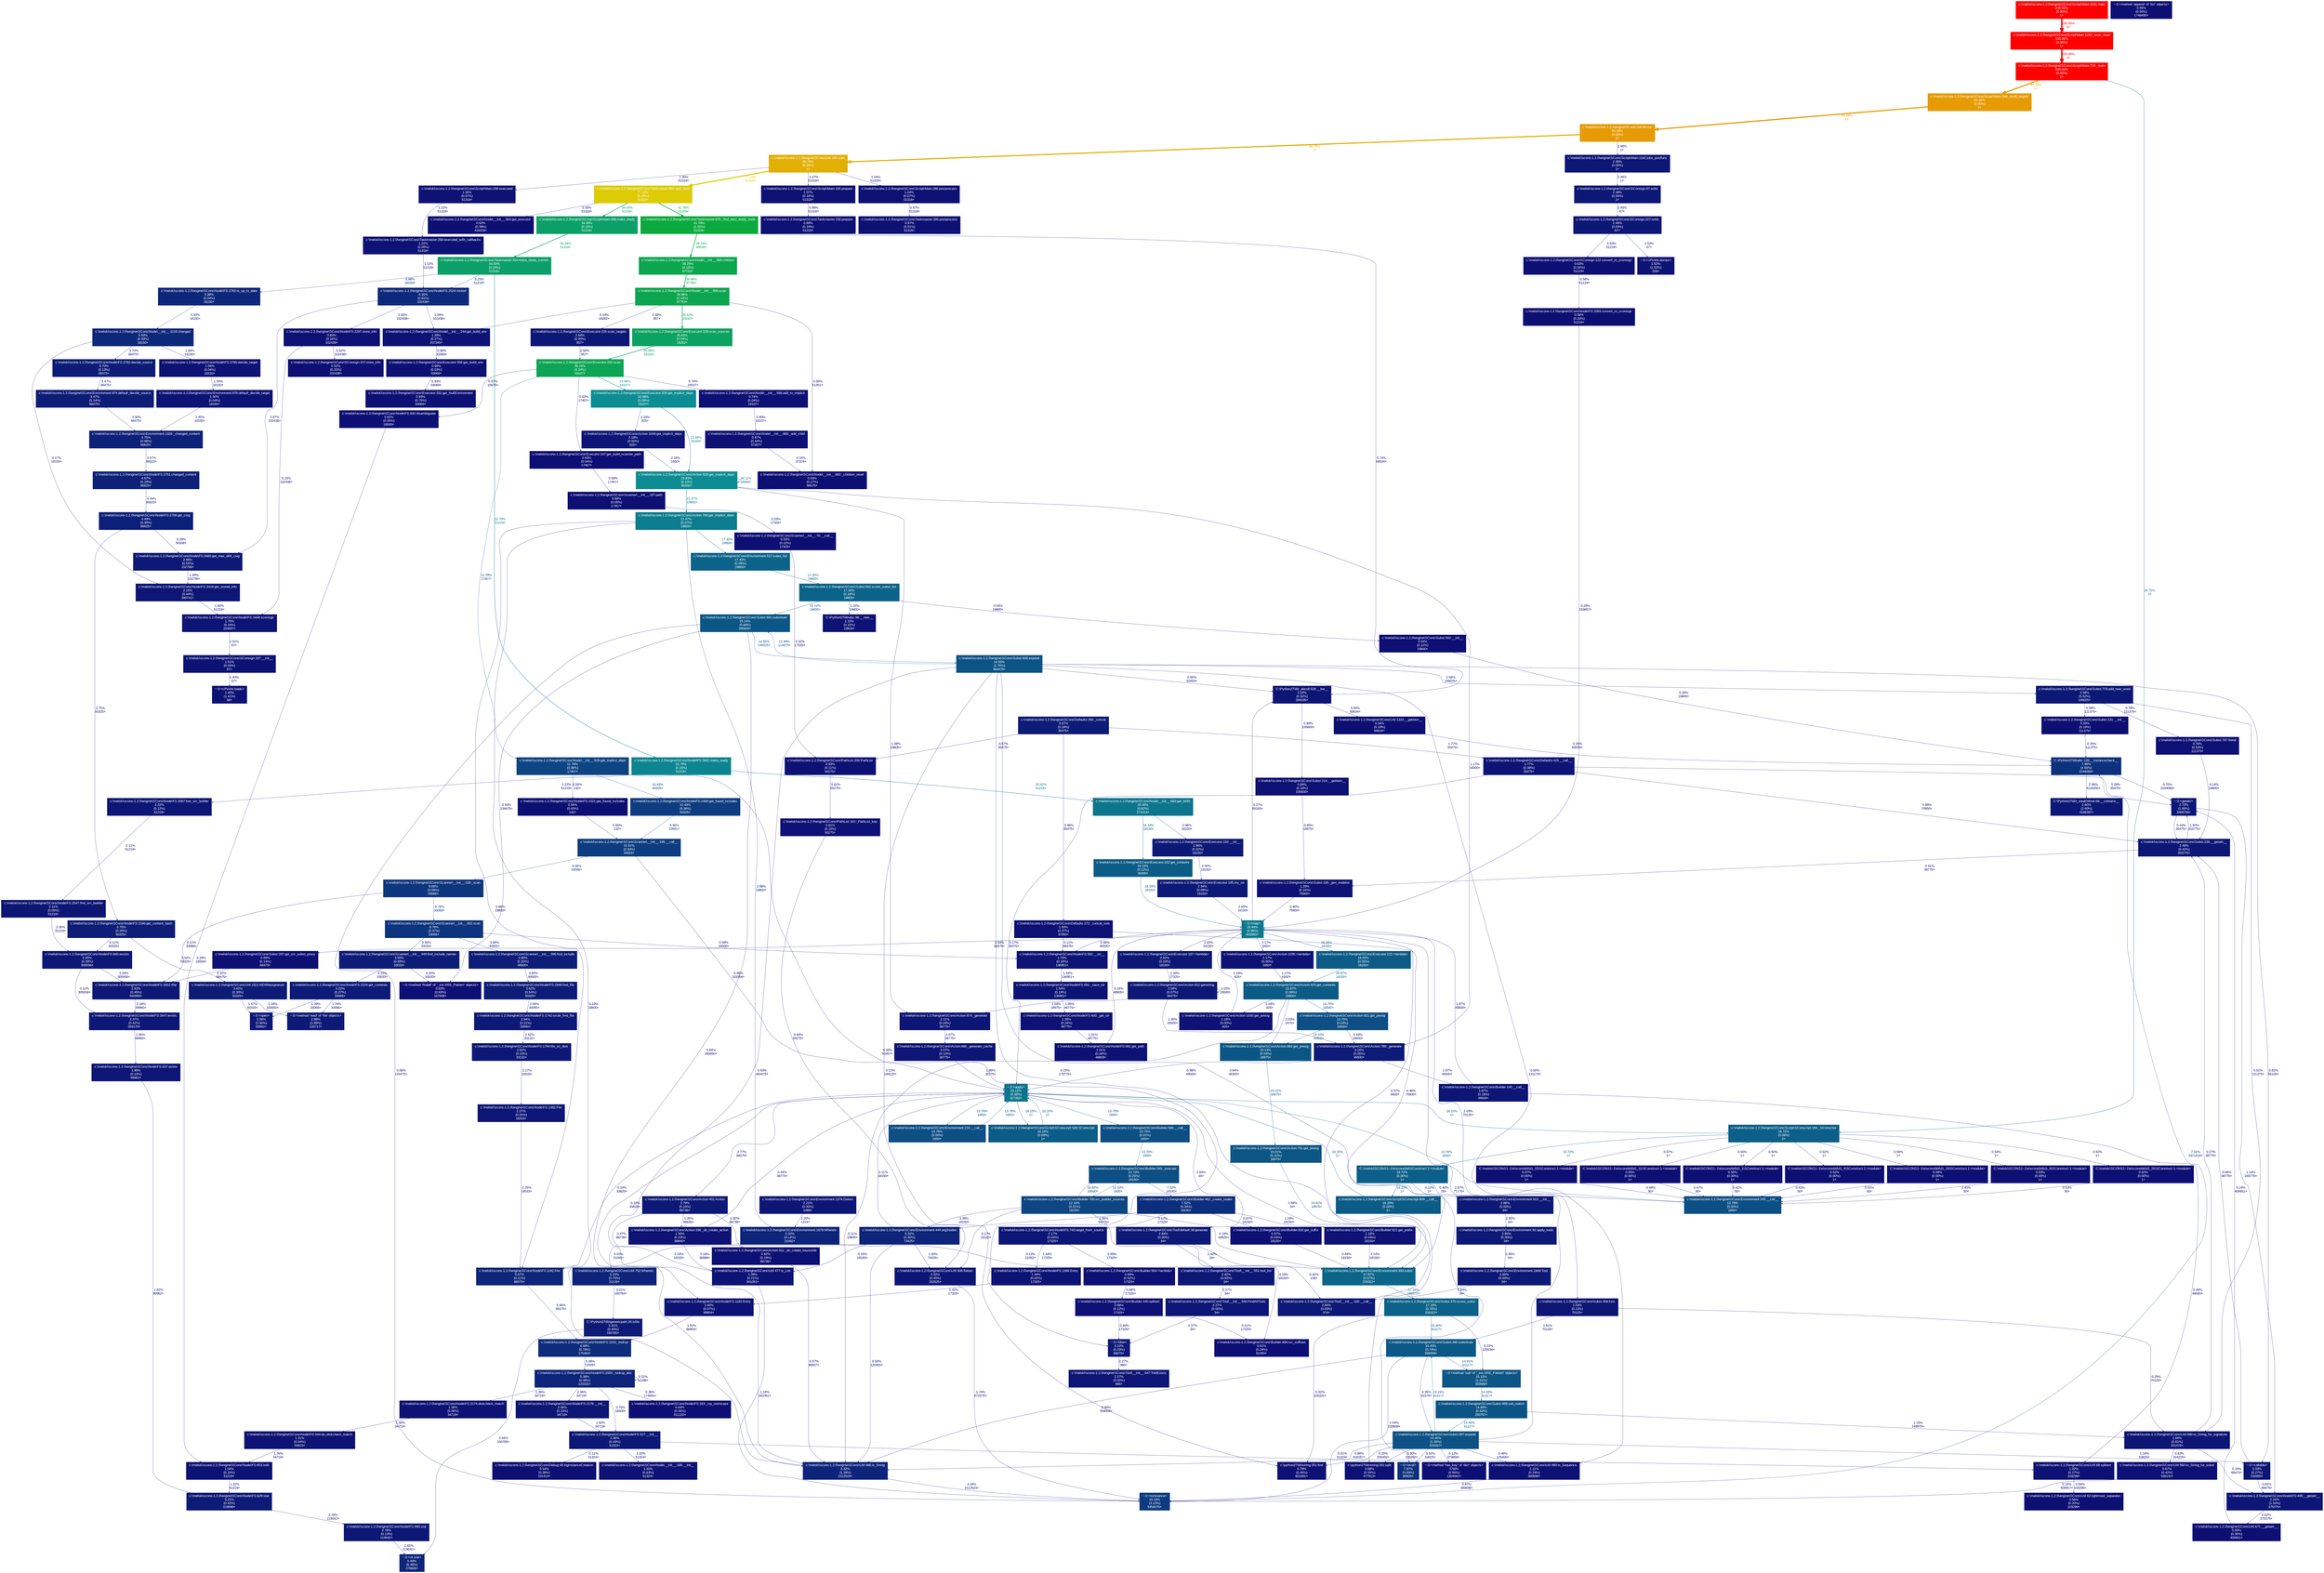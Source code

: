 digraph {
	graph [ranksep=0.25, fontname=Arial, nodesep=0.125];
	node [fontname=Arial, style=filled, height=0, width=0, shape=box, fontcolor=white];
	edge [fontname=Arial];
	5 [color="#0d2079", fontcolor="#ffffff", fontsize="10.00", label="c:\\melski\\scons-1.2.0\\engine\\SCons\\Node\\FS:2706:get_csig\n4.49%\n(0.39%)\n86625×"];
	5 -> 333 [color="#0d1d78", label="3.75%\n50325×", arrowsize="0.35", fontsize="10.00", fontcolor="#0d1d78", labeldistance="0.50", penwidth="0.50"];
	5 -> 790 [color="#0d0e73", label="0.29%\n50358×", arrowsize="0.35", fontsize="10.00", fontcolor="#0d0e73", labeldistance="0.50", penwidth="0.50"];
	6 [color="#0d297b", fontcolor="#ffffff", fontsize="10.00", label="c:\\melski\\scons-1.2.0\\engine\\SCons\\Node\\FS:2524:visited\n6.35%\n(0.81%)\n102438×"];
	6 -> 357 [color="#0d1174", label="1.09%\n102438×", arrowsize="0.35", fontsize="10.00", fontcolor="#0d1174", labeldistance="0.50", penwidth="0.50"];
	6 -> 328 [color="#0d1074", label="0.83%\n102438×", arrowsize="0.35", fontsize="10.00", fontcolor="#0d1074", labeldistance="0.50", penwidth="0.50"];
	6 -> 790 [color="#0d1876", label="2.67%\n102438×", arrowsize="0.35", fontsize="10.00", fontcolor="#0d1876", labeldistance="0.50", penwidth="0.50"];
	8 [color="#0c5f88", fontcolor="#ffffff", fontsize="10.00", label="c:\\melski\\scons-1.2.0\\engine\\SCons\\Script\\SConscript:166:_SConscript\n16.72%\n(0.06%)\n2×"];
	8 -> 438 [color="#0c5f88", label="16.72%\n1×", arrowsize="0.41", fontsize="10.00", fontcolor="#0c5f88", labeldistance="0.67", penwidth="0.67"];
	8 -> 587 [color="#0d0f73", label="0.52%\n1×", arrowsize="0.35", fontsize="10.00", fontcolor="#0d0f73", labeldistance="0.50", penwidth="0.50"];
	8 -> 593 [color="#0d0f74", label="0.59%\n1×", arrowsize="0.35", fontsize="10.00", fontcolor="#0d0f74", labeldistance="0.50", penwidth="0.50"];
	8 -> 595 [color="#0d0f73", label="0.53%\n1×", arrowsize="0.35", fontsize="10.00", fontcolor="#0d0f73", labeldistance="0.50", penwidth="0.50"];
	8 -> 606 [color="#0d0f74", label="0.62%\n1×", arrowsize="0.35", fontsize="10.00", fontcolor="#0d0f74", labeldistance="0.50", penwidth="0.50"];
	8 -> 607 [color="#0d0f73", label="0.57%\n1×", arrowsize="0.35", fontsize="10.00", fontcolor="#0d0f73", labeldistance="0.50", penwidth="0.50"];
	8 -> 610 [color="#0d0f73", label="0.55%\n1×", arrowsize="0.35", fontsize="10.00", fontcolor="#0d0f73", labeldistance="0.50", penwidth="0.50"];
	8 -> 508 [color="#0d0f73", label="0.50%\n1×", arrowsize="0.35", fontsize="10.00", fontcolor="#0d0f73", labeldistance="0.50", penwidth="0.50"];
	9 [color="#0d1174", fontcolor="#ffffff", fontsize="10.00", label="c:\\melski\\scons-1.2.0\\engine\\SCons\\Util:88:splitext\n1.02%\n(0.27%)\n103299×"];
	9 -> 771 [color="#0d0f73", label="0.56%\n103299×", arrowsize="0.35", fontsize="10.00", fontcolor="#0d0f73", labeldistance="0.50", penwidth="0.50"];
	11 [color="#0d1575", fontcolor="#ffffff", fontsize="10.00", label="c:\\melski\\scons-1.2.0\\engine\\SCons\\Builder:140:__call__\n1.87%\n(0.18%)\n49500×"];
	11 -> 9 [color="#0d0f73", label="0.49%\n49500×", arrowsize="0.35", fontsize="10.00", fontcolor="#0d0f73", labeldistance="0.50", penwidth="0.50"];
	11 -> 228 [color="#0d1174", label="1.07%\n49500×", arrowsize="0.35", fontsize="10.00", fontcolor="#0d1174", labeldistance="0.50", penwidth="0.50"];
	12 [color="#0d1776", fontcolor="#ffffff", fontsize="10.00", label="c:\\melski\\scons-1.2.0\\engine\\SCons\\Node\\FS:527:__init__\n2.36%\n(0.43%)\n51324×"];
	12 -> 451 [color="#0d1274", label="1.20%\n51324×", arrowsize="0.35", fontsize="10.00", fontcolor="#0d1274", labeldistance="0.50", penwidth="0.50"];
	12 -> 9 [color="#0d0f73", label="0.51%\n51324×", arrowsize="0.35", fontsize="10.00", fontcolor="#0d0f73", labeldistance="0.50", penwidth="0.50"];
	12 -> 1003 [color="#0d0d73", label="0.11%\n51324×", arrowsize="0.35", fontsize="10.00", fontcolor="#0d0d73", labeldistance="0.50", penwidth="0.50"];
	21 [color="#0baa3f", fontcolor="#ffffff", fontsize="10.00", label="c:\\melski\\scons-1.2.0\\engine\\SCons\\Taskmaster:675:_find_next_ready_node\n41.78%\n(1.02%)\n51319×"];
	21 -> 560 [color="#0d1074", label="0.74%\n69534×", arrowsize="0.35", fontsize="10.00", fontcolor="#0d1074", labeldistance="0.50", penwidth="0.50"];
	21 -> 125 [color="#0ba74e", label="39.24%\n69534×", arrowsize="0.63", fontsize="10.00", fontcolor="#0ba74e", labeldistance="1.57", penwidth="1.57"];
	23 [color="#0d1976", fontcolor="#ffffff", fontsize="10.00", label="c:\\melski\\scons-1.2.0\\engine\\SCons\\Environment:915:__init__\n2.86%\n(0.00%)\n34×"];
	23 -> 94 [color="#0d1976", label="2.85%\n34×", arrowsize="0.35", fontsize="10.00", fontcolor="#0d1976", labeldistance="0.50", penwidth="0.50"];
	25 [color="#ff0000", fontcolor="#ffffff", fontsize="10.00", label="c:\\melski\\scons-1.2.0\\engine\\SCons\\Script\\Main:724:_main\n100.00%\n(0.00%)\n1×"];
	25 -> 8 [color="#0c5f88", label="16.72%\n1×", arrowsize="0.41", fontsize="10.00", fontcolor="#0c5f88", labeldistance="0.67", penwidth="0.67"];
	25 -> 280 [color="#e69b04", label="83.28%\n1×", arrowsize="0.91", fontsize="10.00", fontcolor="#e69b04", labeldistance="3.33", penwidth="3.33"];
	28 [color="#0c5c88", fontcolor="#ffffff", fontsize="10.00", label="c:\\melski\\scons-1.2.0\\engine\\SCons\\Executor:202:get_contents\n16.19%\n(0.12%)\n36300×"];
	28 -> 228 [color="#0c5b88", label="16.03%\n18150×", arrowsize="0.40", fontsize="10.00", fontcolor="#0c5b88", labeldistance="0.64", penwidth="0.64"];
	29 [color="#0ba262", fontcolor="#ffffff", fontsize="10.00", label="c:\\melski\\scons-1.2.0\\engine\\SCons\\Executor:228:scan_sources\n35.63%\n(0.04%)\n18282×"];
	29 -> 399 [color="#0ba262", label="35.58%\n18150×", arrowsize="0.60", fontsize="10.00", fontcolor="#0ba262", labeldistance="1.42", penwidth="1.42"];
	31 [color="#0c8d92", fontcolor="#ffffff", fontsize="10.00", label="c:\\melski\\scons-1.2.0\\engine\\SCons\\Executor:320:get_implicit_deps\n23.98%\n(0.09%)\n19107×"];
	31 -> 201 [color="#0c7d8f", label="21.65%\n18150×", arrowsize="0.47", fontsize="10.00", fontcolor="#0c7d8f", labeldistance="0.87", penwidth="0.87"];
	31 -> 1086 [color="#0d1676", label="2.18%\n825×", arrowsize="0.35", fontsize="10.00", fontcolor="#0d1676", labeldistance="0.50", penwidth="0.50"];
	32 [color="#0d1977", fontcolor="#ffffff", fontsize="10.00", label="c:\\melski\\scons-1.2.0\\engine\\SCons\\Executor:185:my_str\n2.94%\n(0.09%)\n18150×"];
	32 -> 228 [color="#0d1876", label="2.65%\n18150×", arrowsize="0.35", fontsize="10.00", fontcolor="#0d1876", labeldistance="0.50", penwidth="0.50"];
	33 [color="#0d0f74", fontcolor="#ffffff", fontsize="10.00", label="c:\\melski\\scons-1.2.0\\engine\\SCons\\Executor:107:get_build_scanner_path\n0.63%\n(0.04%)\n17457×"];
	33 -> 170 [color="#0d0f73", label="0.58%\n17457×", arrowsize="0.35", fontsize="10.00", fontcolor="#0d0f73", labeldistance="0.50", penwidth="0.50"];
	56 [color="#0d1174", fontcolor="#ffffff", fontsize="10.00", label="c:\\melski\\scons-1.2.0\\engine\\SCons\\Node\\FS:691:get_path\n1.01%\n(0.34%)\n48808×"];
	56 -> 228 [color="#0d0d73", label="0.16%\n48805×", arrowsize="0.35", fontsize="10.00", fontcolor="#0d0d73", labeldistance="0.50", penwidth="0.50"];
	58 [color="#0d4e84", fontcolor="#ffffff", fontsize="10.00", label="c:\\melski\\scons-1.2.0\\engine\\SCons\\Builder:545:_execute\n13.70%\n(0.25%)\n18150×"];
	58 -> 175 [color="#0d2e7c", label="7.52%\n18150×", arrowsize="0.35", fontsize="10.00", fontcolor="#0d2e7c", labeldistance="0.50", penwidth="0.50"];
	58 -> 210 [color="#0d4682", label="12.10%\n1650×", arrowsize="0.35", fontsize="10.00", fontcolor="#0d4682", labeldistance="0.50", penwidth="0.50"];
	62 [color="#0d1274", fontcolor="#ffffff", fontsize="10.00", label="c:\\melski\\scons-1.2.0\\engine\\SCons\\Node\\FS:2174:diskcheck_match\n1.36%\n(0.06%)\n34719×"];
	62 -> 136 [color="#0d1274", label="1.30%\n34719×", arrowsize="0.35", fontsize="10.00", fontcolor="#0d1274", labeldistance="0.50", penwidth="0.50"];
	63 [color="#0d247a", fontcolor="#ffffff", fontsize="10.00", label="c:\\melski\\scons-1.2.0\\engine\\SCons\\Node\\FS:2000:_lookup_abs\n5.38%\n(0.49%)\n123332×"];
	63 -> 12 [color="#0d1074", label="0.76%\n16500×", arrowsize="0.35", fontsize="10.00", fontcolor="#0d1074", labeldistance="0.50", penwidth="0.50"];
	63 -> 370 [color="#0d0e73", label="0.36%\n174655×", arrowsize="0.35", fontsize="10.00", fontcolor="#0d0e73", labeldistance="0.50", penwidth="0.50"];
	63 -> 297 [color="#0d1575", label="2.06%\n34719×", arrowsize="0.35", fontsize="10.00", fontcolor="#0d1575", labeldistance="0.50", penwidth="0.50"];
	63 -> 62 [color="#0d1274", label="1.36%\n34719×", arrowsize="0.35", fontsize="10.00", fontcolor="#0d1274", labeldistance="0.50", penwidth="0.50"];
	63 -> 63 [color="#0d0e73", label="0.21%\n51286×", arrowsize="0.35", fontsize="10.00", fontcolor="#0d0e73", labeldistance="0.50", penwidth="0.50"];
	90 [color="#0c5386", fontcolor="#ffffff", fontsize="10.00", label="c:\\melski\\scons-1.2.0\\engine\\SCons\\Subst:608:expand\n14.55%\n(1.75%)\n464475×"];
	90 -> 195 [color="#0d4883", label="12.48%\n114675×", arrowsize="0.35", fontsize="10.00", fontcolor="#0d4883", labeldistance="0.50", penwidth="0.50"];
	90 -> 657 [color="#0d1e78", label="3.94%\n36300×", arrowsize="0.35", fontsize="10.00", fontcolor="#0d1e78", labeldistance="0.50", penwidth="0.50"];
	90 -> 622 [color="#0d1074", label="0.82%\n56100×", arrowsize="0.35", fontsize="10.00", fontcolor="#0d1074", labeldistance="0.50", penwidth="0.50"];
	90 -> 591 [color="#0d1876", label="2.58%\n146025×", arrowsize="0.35", fontsize="10.00", fontcolor="#0d1876", labeldistance="0.50", penwidth="0.50"];
	90 -> 560 [color="#0d1174", label="0.95%\n92400×", arrowsize="0.35", fontsize="10.00", fontcolor="#0d1174", labeldistance="0.50", penwidth="0.50"];
	90 -> 916 [color="#0d1174", label="0.93%\n464475×", arrowsize="0.35", fontsize="10.00", fontcolor="#0d1174", labeldistance="0.50", penwidth="0.50"];
	90 -> 958 [color="#0d0e73", label="0.23%\n170775×", arrowsize="0.35", fontsize="10.00", fontcolor="#0d0e73", labeldistance="0.50", penwidth="0.50"];
	90 -> 1274 [color="#0d0e73", label="0.22%\n169125×", arrowsize="0.35", fontsize="10.00", fontcolor="#0d0e73", labeldistance="0.50", penwidth="0.50"];
	90 -> 540 [color="#0d0f73", label="0.50%\n131175×", arrowsize="0.35", fontsize="10.00", fontcolor="#0d0f73", labeldistance="0.50", penwidth="0.50"];
	94 [color="#0d1976", fontcolor="#ffffff", fontsize="10.00", label="c:\\melski\\scons-1.2.0\\engine\\SCons\\Environment:92:apply_tools\n2.85%\n(0.00%)\n34×"];
	94 -> 716 [color="#0d1976", label="2.85%\n34×", arrowsize="0.35", fontsize="10.00", fontcolor="#0d1976", labeldistance="0.50", penwidth="0.50"];
	100 [color="#0d1876", fontcolor="#ffffff", fontsize="10.00", label="C:\\Python27\\lib\\_weakrefset:68:__contains__\n2.60%\n(2.60%)\n4166397×"];
	101 [color="#0d317d", fontcolor="#ffffff", fontsize="10.00", label="C:\\Python27\\lib\\abc:128:__instancecheck__\n7.99%\n(4.55%)\n2244068×"];
	101 -> 620 [color="#0d1074", label="0.70%\n2244068×", arrowsize="0.35", fontsize="10.00", fontcolor="#0d1074", labeldistance="0.50", penwidth="0.50"];
	101 -> 100 [color="#0d1876", label="2.58%\n4126355×", arrowsize="0.35", fontsize="10.00", fontcolor="#0d1876", labeldistance="0.50", penwidth="0.50"];
	116 [color="#0d0f73", fontcolor="#ffffff", fontsize="10.00", label="c:\\melski\\scons-1.2.0\\engine\\SCons\\Node\\__init__:263:get_executor\n0.52%\n(0.39%)\n416418×"];
	124 [color="#0ba64f", fontcolor="#ffffff", fontsize="10.00", label="c:\\melski\\scons-1.2.0\\engine\\SCons\\Node\\__init__:595:scan\n38.98%\n(0.19%)\n87783×"];
	124 -> 357 [color="#0d0e73", label="0.19%\n18282×", arrowsize="0.35", fontsize="10.00", fontcolor="#0d0e73", labeldistance="0.50", penwidth="0.50"];
	124 -> 1257 [color="#0d1876", label="2.58%\n957×", arrowsize="0.35", fontsize="10.00", fontcolor="#0d1876", labeldistance="0.50", penwidth="0.50"];
	124 -> 207 [color="#0d0e73", label="0.35%\n51351×", arrowsize="0.35", fontsize="10.00", fontcolor="#0d0e73", labeldistance="0.50", penwidth="0.50"];
	124 -> 29 [color="#0ba262", label="35.63%\n18282×", arrowsize="0.60", fontsize="10.00", fontcolor="#0ba262", labeldistance="1.43", penwidth="1.43"];
	125 [color="#0ba74e", fontcolor="#ffffff", fontsize="10.00", label="c:\\melski\\scons-1.2.0\\engine\\SCons\\Node\\__init__:969:children\n39.29%\n(0.18%)\n87783×"];
	125 -> 124 [color="#0ba64f", label="38.98%\n87783×", arrowsize="0.62", fontsize="10.00", fontcolor="#0ba64f", labeldistance="1.56", penwidth="1.56"];
	131 [color="#ff0000", fontcolor="#ffffff", fontsize="10.00", label="c:\\melski\\scons-1.2.0\\engine\\SCons\\Script\\Main:1231:main\n100.00%\n(0.00%)\n1×"];
	131 -> 555 [color="#ff0000", label="100.00%\n1×", arrowsize="1.00", fontsize="10.00", fontcolor="#ff0000", labeldistance="4.00", penwidth="4.00"];
	133 [color="#0c748d", fontcolor="#ffffff", fontsize="10.00", label="~:0:<apply>\n20.12%\n(0.36%)\n327392×"];
	133 -> 8 [color="#0c5c88", label="16.15%\n1×", arrowsize="0.40", fontsize="10.00", fontcolor="#0c5c88", labeldistance="0.65", penwidth="0.65"];
	133 -> 1053 [color="#0d4f85", label="13.76%\n1650×", arrowsize="0.37", fontsize="10.00", fontcolor="#0d4f85", labeldistance="0.55", penwidth="0.55"];
	133 -> 172 [color="#0d1876", label="2.77%\n88275×", arrowsize="0.35", fontsize="10.00", fontcolor="#0d1876", labeldistance="0.50", penwidth="0.50"];
	133 -> 309 [color="#0d1976", label="2.84%\n34×", arrowsize="0.35", fontsize="10.00", fontcolor="#0d1976", labeldistance="0.50", penwidth="0.50"];
	133 -> 1215 [color="#0d0d73", label="0.10%\n33825×", arrowsize="0.35", fontsize="10.00", fontcolor="#0d0d73", labeldistance="0.50", penwidth="0.50"];
	133 -> 331 [color="#0c5c88", label="16.15%\n1×", arrowsize="0.40", fontsize="10.00", fontcolor="#0c5c88", labeldistance="0.65", penwidth="0.65"];
	133 -> 206 [color="#0d4f85", label="13.75%\n1650×", arrowsize="0.37", fontsize="10.00", fontcolor="#0d4f85", labeldistance="0.55", penwidth="0.55"];
	133 -> 874 [color="#0d0d73", label="0.18%\n69529×", arrowsize="0.35", fontsize="10.00", fontcolor="#0d0d73", labeldistance="0.50", penwidth="0.50"];
	136 [color="#0d1274", fontcolor="#ffffff", fontsize="10.00", label="c:\\melski\\scons-1.2.0\\engine\\SCons\\Node\\FS:344:do_diskcheck_match\n1.31%\n(0.04%)\n34823×"];
	136 -> 1058 [color="#0d1274", label="1.26%\n34719×", arrowsize="0.35", fontsize="10.00", fontcolor="#0d1274", labeldistance="0.50", penwidth="0.50"];
	140 [color="#0c6289", fontcolor="#ffffff", fontsize="10.00", label="c:\\melski\\scons-1.2.0\\engine\\SCons\\Subst:370:scons_subst\n17.16%\n(0.76%)\n226322×"];
	140 -> 643 [color="#0c5887", label="15.40%\n61117×", arrowsize="0.39", fontsize="10.00", fontcolor="#0c5887", labeldistance="0.62", penwidth="0.62"];
	140 -> 1274 [color="#0d0e73", label="0.32%\n226322×", arrowsize="0.35", fontsize="10.00", fontcolor="#0d0e73", labeldistance="0.50", penwidth="0.50"];
	140 -> 1011 [color="#0d0e73", label="0.22%\n125534×", arrowsize="0.35", fontsize="10.00", fontcolor="#0d0e73", labeldistance="0.50", penwidth="0.50"];
	141 [color="#0c668a", fontcolor="#ffffff", fontsize="10.00", label="c:\\melski\\scons-1.2.0\\engine\\SCons\\Environment:493:subst\n17.87%\n(0.57%)\n226322×"];
	141 -> 140 [color="#0c6289", label="17.16%\n188372×", arrowsize="0.41", fontsize="10.00", fontcolor="#0c6289", labeldistance="0.69", penwidth="0.69"];
	146 [color="#0d1876", fontcolor="#ffffff", fontsize="10.00", label="c:\\melski\\scons-1.2.0\\engine\\SCons\\Node\\FS:1794:file_on_disk\n2.62%\n(0.10%)\n33132×"];
	146 -> 498 [color="#0d1676", label="2.27%\n16533×", arrowsize="0.35", fontsize="10.00", fontcolor="#0d1676", labeldistance="0.50", penwidth="0.50"];
	151 [color="#0c768d", fontcolor="#ffffff", fontsize="10.00", label="c:\\melski\\scons-1.2.0\\engine\\SCons\\Node\\__init__:683:get_binfo\n20.49%\n(0.82%)\n271014×"];
	151 -> 973 [color="#0d1977", label="2.96%\n18150×", arrowsize="0.35", fontsize="10.00", fontcolor="#0d1977", labeldistance="0.50", penwidth="0.50"];
	151 -> 28 [color="#0c5c88", label="16.18%\n18150×", arrowsize="0.40", fontsize="10.00", fontcolor="#0c5c88", labeldistance="0.65", penwidth="0.65"];
	152 [color="#0d277a", fontcolor="#ffffff", fontsize="10.00", label="c:\\melski\\scons-1.2.0\\engine\\SCons\\Node\\__init__:1015:changed\n5.93%\n(0.33%)\n18150×"];
	152 -> 199 [color="#0d1d77", label="3.70%\n68475×", arrowsize="0.35", fontsize="10.00", fontcolor="#0d1d77", labeldistance="0.50", penwidth="0.50"];
	152 -> 722 [color="#0d1375", label="1.56%\n18150×", arrowsize="0.35", fontsize="10.00", fontcolor="#0d1375", labeldistance="0.50", penwidth="0.50"];
	152 -> 220 [color="#0d0d73", label="0.17%\n18150×", arrowsize="0.35", fontsize="10.00", fontcolor="#0d0d73", labeldistance="0.50", penwidth="0.50"];
	154 [color="#0d1676", fontcolor="#ffffff", fontsize="10.00", label="c:\\melski\\scons-1.2.0\\engine\\SCons\\Node\\FS:495:__getattr__\n2.24%\n(1.53%)\n375375×"];
	154 -> 209 [color="#0d0f73", label="0.52%\n375375×", arrowsize="0.35", fontsize="10.00", fontcolor="#0d0f73", labeldistance="0.50", penwidth="0.50"];
	159 [color="#0d1676", fontcolor="#ffffff", fontsize="10.00", label="c:\\melski\\scons-1.2.0\\engine\\SCons\\Tool\\__init__:547:ToolExists\n2.27%\n(0.00%)\n986×"];
	170 [color="#0d0f73", fontcolor="#ffffff", fontsize="10.00", label="c:\\melski\\scons-1.2.0\\engine\\SCons\\Scanner\\__init__:187:path\n0.58%\n(0.05%)\n17457×"];
	170 -> 585 [color="#0d0f73", label="0.53%\n17325×", arrowsize="0.35", fontsize="10.00", fontcolor="#0d0f73", labeldistance="0.50", penwidth="0.50"];
	171 [color="#0d1274", fontcolor="#ffffff", fontsize="10.00", label="c:\\melski\\scons-1.2.0\\engine\\SCons\\Action:338:_do_create_action\n1.35%\n(0.23%)\n88840×"];
	171 -> 133 [color="#0d0f73", label="0.54%\n38775×", arrowsize="0.35", fontsize="10.00", fontcolor="#0d0f73", labeldistance="0.50", penwidth="0.50"];
	171 -> 909 [color="#0d0d73", label="0.18%\n38988×", arrowsize="0.35", fontsize="10.00", fontcolor="#0d0d73", labeldistance="0.50", penwidth="0.50"];
	172 [color="#0d1976", fontcolor="#ffffff", fontsize="10.00", label="c:\\melski\\scons-1.2.0\\engine\\SCons\\Action:401:Action\n2.79%\n(0.16%)\n88738×"];
	172 -> 809 [color="#0d1074", label="0.82%\n88738×", arrowsize="0.35", fontsize="10.00", fontcolor="#0d1074", labeldistance="0.50", penwidth="0.50"];
	172 -> 171 [color="#0d1274", label="1.35%\n88636×", arrowsize="0.35", fontsize="10.00", fontcolor="#0d1274", labeldistance="0.50", penwidth="0.50"];
	172 -> 909 [color="#0d0f73", label="0.47%\n88738×", arrowsize="0.35", fontsize="10.00", fontcolor="#0d0f73", labeldistance="0.50", penwidth="0.50"];
	175 [color="#0d2e7c", fontcolor="#ffffff", fontsize="10.00", label="c:\\melski\\scons-1.2.0\\engine\\SCons\\Builder:482:_create_nodes\n7.52%\n(0.34%)\n18150×"];
	175 -> 715 [color="#0d1274", label="1.18%\n18150×", arrowsize="0.35", fontsize="10.00", fontcolor="#0d1274", labeldistance="0.50", penwidth="0.50"];
	175 -> 1132 [color="#0d1676", label="2.17%\n17325×", arrowsize="0.35", fontsize="10.00", fontcolor="#0d1676", labeldistance="0.50", penwidth="0.50"];
	175 -> 243 [color="#0d1575", label="1.96%\n55275×", arrowsize="0.35", fontsize="10.00", fontcolor="#0d1575", labeldistance="0.50", penwidth="0.50"];
	175 -> 247 [color="#0d1074", label="0.87%\n18150×", arrowsize="0.35", fontsize="10.00", fontcolor="#0d1074", labeldistance="0.50", penwidth="0.50"];
	193 [color="#0d0f74", fontcolor="#ffffff", fontsize="10.00", label="~:0:<method 'findall' of '_sre.SRE_Pattern' objects>\n0.63%\n(0.63%)\n167508×"];
	194 [color="#0d1c77", fontcolor="#ffffff", fontsize="10.00", label="c:\\melski\\scons-1.2.0\\engine\\SCons\\Scanner\\__init__:349:find_include_names\n3.50%\n(0.08%)\n33033×"];
	194 -> 193 [color="#0d0e73", label="0.20%\n33033×", arrowsize="0.35", fontsize="10.00", fontcolor="#0d0e73", labeldistance="0.50", penwidth="0.50"];
	194 -> 882 [color="#0d1a77", label="3.22%\n33033×", arrowsize="0.35", fontsize="10.00", fontcolor="#0d1a77", labeldistance="0.50", penwidth="0.50"];
	195 [color="#0c5686", fontcolor="#ffffff", fontsize="10.00", label="c:\\melski\\scons-1.2.0\\engine\\SCons\\Subst:691:substitute\n15.14%\n(0.89%)\n265650×"];
	195 -> 193 [color="#0d0f73", label="0.43%\n134475×", arrowsize="0.35", fontsize="10.00", fontcolor="#0d0f73", labeldistance="0.50", penwidth="0.50"];
	195 -> 916 [color="#0d1074", label="0.84%\n265650×", arrowsize="0.35", fontsize="10.00", fontcolor="#0d1074", labeldistance="0.50", penwidth="0.50"];
	195 -> 405 [color="#0d0f73", label="0.58%\n134475×", arrowsize="0.35", fontsize="10.00", fontcolor="#0d0f73", labeldistance="0.50", penwidth="0.50"];
	195 -> 90 [color="#0c5386", label="14.55%\n149325×", arrowsize="0.38", fontsize="10.00", fontcolor="#0c5386", labeldistance="0.58", penwidth="0.58"];
	199 [color="#0d1d77", fontcolor="#ffffff", fontsize="10.00", label="c:\\melski\\scons-1.2.0\\engine\\SCons\\Node\\FS:2782:decide_source\n3.70%\n(0.13%)\n68475×"];
	199 -> 697 [color="#0d1c77", label="3.47%\n68475×", arrowsize="0.35", fontsize="10.00", fontcolor="#0d1c77", labeldistance="0.50", penwidth="0.50"];
	200 [color="#0d1675", fontcolor="#ffffff", fontsize="10.00", label="c:\\melski\\scons-1.2.0\\engine\\SCons\\Action:874:_generate\n2.11%\n(0.04%)\n38775×"];
	200 -> 454 [color="#0d1575", label="2.07%\n38775×", arrowsize="0.35", fontsize="10.00", fontcolor="#0d1575", labeldistance="0.50", penwidth="0.50"];
	201 [color="#0c8c92", fontcolor="#ffffff", fontsize="10.00", label="c:\\melski\\scons-1.2.0\\engine\\SCons\\Action:829:get_implicit_deps\n23.83%\n(0.10%)\n36300×"];
	201 -> 200 [color="#0d1174", label="1.08%\n19800×", arrowsize="0.35", fontsize="10.00", fontcolor="#0d1174", labeldistance="0.50", penwidth="0.50"];
	201 -> 201 [color="#0c688a", label="18.11%\n16500×", arrowsize="0.43", fontsize="10.00", fontcolor="#0c688a", labeldistance="0.72", penwidth="0.72"];
	201 -> 626 [color="#0c7c8f", label="21.47%\n19800×", arrowsize="0.46", fontsize="10.00", fontcolor="#0c7c8f", labeldistance="0.86", penwidth="0.86"];
	201 -> 854 [color="#0d1274", label="1.17%\n16500×", arrowsize="0.35", fontsize="10.00", fontcolor="#0d1274", labeldistance="0.50", penwidth="0.50"];
	202 [color="#0d1876", fontcolor="#ffffff", fontsize="10.00", label="c:\\melski\\scons-1.2.0\\engine\\SCons\\Action:812:genstring\n2.59%\n(0.07%)\n35475×"];
	202 -> 200 [color="#0d1174", label="1.03%\n18975×", arrowsize="0.35", fontsize="10.00", fontcolor="#0d1174", labeldistance="0.50", penwidth="0.50"];
	202 -> 202 [color="#0d1174", label="1.03%\n16500×", arrowsize="0.35", fontsize="10.00", fontcolor="#0d1174", labeldistance="0.50", penwidth="0.50"];
	202 -> 854 [color="#0d1274", label="1.36%\n16500×", arrowsize="0.35", fontsize="10.00", fontcolor="#0d1274", labeldistance="0.50", penwidth="0.50"];
	206 [color="#0d4f85", fontcolor="#ffffff", fontsize="10.00", label="c:\\melski\\scons-1.2.0\\engine\\SCons\\Builder:586:__call__\n13.75%\n(0.01%)\n1650×"];
	206 -> 58 [color="#0d4e84", label="13.70%\n1650×", arrowsize="0.37", fontsize="10.00", fontcolor="#0d4e84", labeldistance="0.55", penwidth="0.55"];
	207 [color="#0d0f74", fontcolor="#ffffff", fontsize="10.00", label="c:\\melski\\scons-1.2.0\\engine\\SCons\\Node\\__init__:892:_children_reset\n0.59%\n(0.17%)\n88575×"];
	208 [color="#0d1174", fontcolor="#ffffff", fontsize="10.00", label="c:\\melski\\scons-1.2.0\\engine\\SCons\\Node\\__init__:866:_add_child\n0.97%\n(0.44%)\n37257×"];
	208 -> 207 [color="#0d0e73", label="0.24%\n37224×", arrowsize="0.35", fontsize="10.00", fontcolor="#0d0e73", labeldistance="0.50", penwidth="0.50"];
	209 [color="#0d0f73", fontcolor="#ffffff", fontsize="10.00", label="c:\\melski\\scons-1.2.0\\engine\\SCons\\Util:671:__getattr__\n0.55%\n(0.30%)\n400651×"];
	209 -> 620 [color="#0d0e73", label="0.24%\n400651×", arrowsize="0.35", fontsize="10.00", fontcolor="#0d0e73", labeldistance="0.50", penwidth="0.50"];
	210 [color="#0d4682", fontcolor="#ffffff", fontsize="10.00", label="c:\\melski\\scons-1.2.0\\engine\\SCons\\Builder:700:src_builder_sources\n12.10%\n(0.31%)\n18150×"];
	210 -> 211 [color="#0d0e73", label="0.19%\n18150×", arrowsize="0.35", fontsize="10.00", fontcolor="#0d0e73", labeldistance="0.50", penwidth="0.50"];
	210 -> 141 [color="#0d0e73", label="0.19%\n33825×", arrowsize="0.35", fontsize="10.00", fontcolor="#0d0e73", labeldistance="0.50", penwidth="0.50"];
	210 -> 269 [color="#0d0d73", label="0.17%\n18150×", arrowsize="0.35", fontsize="10.00", fontcolor="#0d0d73", labeldistance="0.50", penwidth="0.50"];
	210 -> 243 [color="#0d1b77", label="3.36%\n18150×", arrowsize="0.35", fontsize="10.00", fontcolor="#0d1b77", labeldistance="0.50", penwidth="0.50"];
	210 -> 58 [color="#0d3f81", label="10.82%\n16500×", arrowsize="0.35", fontsize="10.00", fontcolor="#0d3f81", labeldistance="0.50", penwidth="0.50"];
	211 [color="#0d0f74", fontcolor="#ffffff", fontsize="10.00", label="c:\\melski\\scons-1.2.0\\engine\\SCons\\Builder:808:src_suffixes\n0.61%\n(0.24%)\n61050×"];
	220 [color="#0d1675", fontcolor="#ffffff", fontsize="10.00", label="c:\\melski\\scons-1.2.0\\engine\\SCons\\Node\\FS:2419:get_stored_info\n2.15%\n(0.44%)\n390741×"];
	220 -> 952 [color="#0d1375", label="1.60%\n51219×", arrowsize="0.35", fontsize="10.00", fontcolor="#0d1375", labeldistance="0.50", penwidth="0.50"];
	228 [color="#0c798e", fontcolor="#ffffff", fontsize="10.00", label="~:0:<map>\n20.94%\n(0.98%)\n602893×"];
	228 -> 1156 [color="#0d1876", label="2.62%\n18150×", arrowsize="0.35", fontsize="10.00", fontcolor="#0d1876", labeldistance="0.50", penwidth="0.50"];
	228 -> 141 [color="#0d0e73", label="0.37%\n6600×", arrowsize="0.35", fontsize="10.00", fontcolor="#0d0e73", labeldistance="0.50", penwidth="0.50"];
	228 -> 1040 [color="#0c5b87", label="16.00%\n18150×", arrowsize="0.40", fontsize="10.00", fontcolor="#0c5b87", labeldistance="0.64", penwidth="0.64"];
	228 -> 797 [color="#0d1274", label="1.17%\n1650×", arrowsize="0.35", fontsize="10.00", fontcolor="#0d1274", labeldistance="0.50", penwidth="0.50"];
	228 -> 560 [color="#0d0e73", label="0.27%\n89100×", arrowsize="0.35", fontsize="10.00", fontcolor="#0d0e73", labeldistance="0.50", penwidth="0.50"];
	228 -> 581 [color="#0d1174", label="0.98%\n49500×", arrowsize="0.35", fontsize="10.00", fontcolor="#0d1174", labeldistance="0.50", penwidth="0.50"];
	228 -> 1010 [color="#0d0f73", label="0.59%\n68475×", arrowsize="0.35", fontsize="10.00", fontcolor="#0d0f73", labeldistance="0.50", penwidth="0.50"];
	228 -> 249 [color="#0d1575", label="2.03%\n70125×", arrowsize="0.35", fontsize="10.00", fontcolor="#0d1575", labeldistance="0.50", penwidth="0.50"];
	240 [color="#0d1174", fontcolor="#ffffff", fontsize="10.00", label="c:\\melski\\scons-1.2.0\\engine\\SCons\\Executor:331:get_NullEnvironment\n0.93%\n(0.75%)\n33069×"];
	241 [color="#0d1174", fontcolor="#ffffff", fontsize="10.00", label="c:\\melski\\scons-1.2.0\\engine\\SCons\\Executor:358:get_build_env\n0.96%\n(0.03%)\n33069×"];
	241 -> 240 [color="#0d1174", label="0.93%\n33069×", arrowsize="0.35", fontsize="10.00", fontcolor="#0d1174", labeldistance="0.50", penwidth="0.50"];
	243 [color="#0d247a", fontcolor="#ffffff", fontsize="10.00", label="c:\\melski\\scons-1.2.0\\engine\\SCons\\Environment:444:arg2nodes\n5.32%\n(0.30%)\n73425×"];
	243 -> 133 [color="#0d0d73", label="0.11%\n18150×", arrowsize="0.35", fontsize="10.00", fontcolor="#0d0d73", labeldistance="0.50", penwidth="0.50"];
	243 -> 909 [color="#0d0d73", label="0.15%\n18150×", arrowsize="0.35", fontsize="10.00", fontcolor="#0d0d73", labeldistance="0.50", penwidth="0.50"];
	243 -> 269 [color="#0d1375", label="1.50%\n73425×", arrowsize="0.35", fontsize="10.00", fontcolor="#0d1375", labeldistance="0.50", penwidth="0.50"];
	243 -> 916 [color="#0d0f73", label="0.53%\n120450×", arrowsize="0.35", fontsize="10.00", fontcolor="#0d0f73", labeldistance="0.50", penwidth="0.50"];
	243 -> 1215 [color="#0d1776", label="2.53%\n18150×", arrowsize="0.35", fontsize="10.00", fontcolor="#0d1776", labeldistance="0.50", penwidth="0.50"];
	246 [color="#0d3d80", fontcolor="#ffffff", fontsize="10.00", label="c:\\melski\\scons-1.2.0\\engine\\SCons\\Node\\FS:2460:get_found_includes\n10.43%\n(0.36%)\n50325×"];
	246 -> 688 [color="#0d3a80", label="9.96%\n33891×", arrowsize="0.35", fontsize="10.00", fontcolor="#0d3a80", labeldistance="0.50", penwidth="0.50"];
	247 [color="#0d1074", fontcolor="#ffffff", fontsize="10.00", label="c:\\melski\\scons-1.2.0\\engine\\SCons\\Builder:632:get_suffix\n0.87%\n(0.03%)\n18150×"];
	247 -> 141 [color="#0d1074", label="0.84%\n18150×", arrowsize="0.35", fontsize="10.00", fontcolor="#0d1074", labeldistance="0.50", penwidth="0.50"];
	249 [color="#0d1575", fontcolor="#ffffff", fontsize="10.00", label="c:\\melski\\scons-1.2.0\\engine\\SCons\\Subst:458:func\n2.03%\n(0.13%)\n70125×"];
	249 -> 619 [color="#0d0e73", label="0.29%\n70125×", arrowsize="0.35", fontsize="10.00", fontcolor="#0d0e73", labeldistance="0.50", penwidth="0.50"];
	249 -> 643 [color="#0d1375", label="1.61%\n70125×", arrowsize="0.35", fontsize="10.00", fontcolor="#0d1375", labeldistance="0.50", penwidth="0.50"];
	252 [color="#0d1074", fontcolor="#ffffff", fontsize="10.00", label="c:\\melski\\scons-1.2.0\\engine\\SCons\\Taskmaster:158:prepare\n0.89%\n(0.19%)\n51318×"];
	253 [color="#0d1174", fontcolor="#ffffff", fontsize="10.00", label="c:\\melski\\scons-1.2.0\\engine\\SCons\\Script\\Main:165:prepare\n1.07%\n(0.16%)\n51318×"];
	253 -> 252 [color="#0d1074", label="0.89%\n51318×", arrowsize="0.35", fontsize="10.00", fontcolor="#0d1074", labeldistance="0.50", penwidth="0.50"];
	255 [color="#0c6389", fontcolor="#ffffff", fontsize="10.00", label="c:\\melski\\scons-1.2.0\\engine\\SCons\\Subst:562:scons_subst_list\n17.30%\n(0.18%)\n19800×"];
	255 -> 288 [color="#0d1274", label="1.15%\n19800×", arrowsize="0.35", fontsize="10.00", fontcolor="#0d1274", labeldistance="0.50", penwidth="0.50"];
	255 -> 195 [color="#0c5686", label="15.14%\n19800×", arrowsize="0.39", fontsize="10.00", fontcolor="#0c5686", labeldistance="0.61", penwidth="0.61"];
	255 -> 404 [color="#0d0f73", label="0.54%\n19800×", arrowsize="0.35", fontsize="10.00", fontcolor="#0d0f73", labeldistance="0.50", penwidth="0.50"];
	256 [color="#0c6389", fontcolor="#ffffff", fontsize="10.00", label="c:\\melski\\scons-1.2.0\\engine\\SCons\\Environment:517:subst_list\n17.40%\n(0.09%)\n19800×"];
	256 -> 255 [color="#0c6389", label="17.30%\n19800×", arrowsize="0.42", fontsize="10.00", fontcolor="#0c6389", labeldistance="0.69", penwidth="0.69"];
	262 [color="#0d1074", fontcolor="#ffffff", fontsize="10.00", label="c:\\melski\\scons-1.2.0\\engine\\SCons\\Util:560:to_String_for_subst\n0.67%\n(0.42%)\n438142×"];
	262 -> 405 [color="#0d0d73", label="0.16%\n509917×", arrowsize="0.35", fontsize="10.00", fontcolor="#0d0d73", labeldistance="0.50", penwidth="0.50"];
	264 [color="#0d1274", fontcolor="#ffffff", fontsize="10.00", label="c:\\melski\\scons-1.2.0\\engine\\SCons\\Action:1030:get_presig\n1.18%\n(0.00%)\n825×"];
	264 -> 228 [color="#0d1274", label="1.18%\n825×", arrowsize="0.35", fontsize="10.00", fontcolor="#0d1274", labeldistance="0.50", penwidth="0.50"];
	268 [color="#0c5b87", fontcolor="#ffffff", fontsize="10.00", label="c:\\melski\\scons-1.2.0\\engine\\SCons\\Action:420:get_contents\n15.97%\n(0.06%)\n19800×"];
	268 -> 264 [color="#0d1274", label="1.18%\n825×", arrowsize="0.35", fontsize="10.00", fontcolor="#0d1274", labeldistance="0.50", penwidth="0.50"];
	268 -> 916 [color="#0d0d73", label="0.11%\n19800×", arrowsize="0.35", fontsize="10.00", fontcolor="#0d0d73", labeldistance="0.50", penwidth="0.50"];
	268 -> 459 [color="#0d1575", label="2.03%\n2475×", arrowsize="0.35", fontsize="10.00", fontcolor="#0d1575", labeldistance="0.50", penwidth="0.50"];
	268 -> 573 [color="#0d4f85", label="13.75%\n16500×", arrowsize="0.37", fontsize="10.00", fontcolor="#0d4f85", labeldistance="0.55", penwidth="0.55"];
	269 [color="#0d1676", fontcolor="#ffffff", fontsize="10.00", label="c:\\melski\\scons-1.2.0\\engine\\SCons\\Util:506:flatten\n2.32%\n(0.45%)\n152625×"];
	269 -> 405 [color="#0d1475", label="1.79%\n672375×", arrowsize="0.35", fontsize="10.00", fontcolor="#0d1475", labeldistance="0.50", penwidth="0.50"];
	272 [color="#0d1074", fontcolor="#ffffff", fontsize="10.00", label="c:\\melski\\scons-1.2.0\\engine\\SCons\\PathList:181:_PathList_key\n0.81%\n(0.15%)\n55275×"];
	272 -> 269 [color="#0d0f74", label="0.60%\n55275×", arrowsize="0.35", fontsize="10.00", fontcolor="#0d0f74", labeldistance="0.50", penwidth="0.50"];
	276 [color="#0d1274", fontcolor="#ffffff", fontsize="10.00", label="c:\\melski\\scons-1.2.0\\engine\\SCons\\Node\\FS:600:_get_str\n1.35%\n(0.16%)\n48775×"];
	276 -> 56 [color="#0d1174", label="1.01%\n48775×", arrowsize="0.35", fontsize="10.00", fontcolor="#0d1174", labeldistance="0.50", penwidth="0.50"];
	279 [color="#e69b04", fontcolor="#ffffff", fontsize="10.00", label="c:\\melski\\scons-1.2.0\\engine\\SCons\\Job:98:run\n83.28%\n(0.00%)\n1×"];
	279 -> 452 [color="#e2af04", label="80.79%\n1×", arrowsize="0.90", fontsize="10.00", fontcolor="#e2af04", labeldistance="3.23", penwidth="3.23"];
	279 -> 805 [color="#0d1776", label="2.48%\n1×", arrowsize="0.35", fontsize="10.00", fontcolor="#0d1776", labeldistance="0.50", penwidth="0.50"];
	280 [color="#e69b04", fontcolor="#ffffff", fontsize="10.00", label="c:\\melski\\scons-1.2.0\\engine\\SCons\\Script\\Main:996:_build_targets\n83.28%\n(0.00%)\n1×"];
	280 -> 279 [color="#e69b04", label="83.28%\n1×", arrowsize="0.91", fontsize="10.00", fontcolor="#e69b04", labeldistance="3.33", penwidth="3.33"];
	281 [color="#0d0f73", fontcolor="#ffffff", fontsize="10.00", label="c:\\melski\\scons-1.2.0\\engine\\SCons\\Node\\FS:1521:get_found_includes\n0.55%\n(0.00%)\n132×"];
	281 -> 688 [color="#0d0f73", label="0.55%\n132×", arrowsize="0.35", fontsize="10.00", fontcolor="#0d0f73", labeldistance="0.50", penwidth="0.50"];
	282 [color="#0d0f74", fontcolor="#ffffff", fontsize="10.00", label="c:\\melski\\scons-1.2.0\\engine\\SCons\\Node\\FS:832:disambiguate\n0.62%\n(0.05%)\n16500×"];
	282 -> 1058 [color="#0d0e73", label="0.28%\n16500×", arrowsize="0.35", fontsize="10.00", fontcolor="#0d0e73", labeldistance="0.50", penwidth="0.50"];
	288 [color="#0d1274", fontcolor="#ffffff", fontsize="10.00", label="C:\\Python27\\lib\\abc:86:__new__\n1.15%\n(0.22%)\n19818×"];
	292 [color="#0d1174", fontcolor="#ffffff", fontsize="10.00", label="c:\\melski\\scons-1.2.0\\engine\\SCons\\Taskmaster:395:postprocess\n0.97%\n(0.51%)\n51318×"];
	293 [color="#0d1174", fontcolor="#ffffff", fontsize="10.00", label="c:\\melski\\scons-1.2.0\\engine\\SCons\\Script\\Main:286:postprocess\n1.04%\n(0.07%)\n51318×"];
	293 -> 292 [color="#0d1174", label="0.97%\n51318×", arrowsize="0.35", fontsize="10.00", fontcolor="#0d1174", labeldistance="0.50", penwidth="0.50"];
	297 [color="#0d1575", fontcolor="#ffffff", fontsize="10.00", label="c:\\melski\\scons-1.2.0\\engine\\SCons\\Node\\FS:2178:__init__\n2.06%\n(0.10%)\n34719×"];
	297 -> 12 [color="#0d1375", label="1.60%\n34719×", arrowsize="0.35", fontsize="10.00", fontcolor="#0d1375", labeldistance="0.50", penwidth="0.50"];
	306 [color="#0d4482", fontcolor="#ffffff", fontsize="10.00", label="c:\\melski\\scons-1.2.0\\engine\\SCons\\Node\\__init__:526:get_implicit_deps\n11.78%\n(0.38%)\n17457×"];
	306 -> 246 [color="#0d3d80", label="10.43%\n50325×", arrowsize="0.35", fontsize="10.00", fontcolor="#0d3d80", labeldistance="0.50", penwidth="0.50"];
	306 -> 281 [color="#0d0f73", label="0.55%\n132×", arrowsize="0.35", fontsize="10.00", fontcolor="#0d0f73", labeldistance="0.50", penwidth="0.50"];
	306 -> 313 [color="#0d0e73", label="0.33%\n50457×", arrowsize="0.35", fontsize="10.00", fontcolor="#0d0e73", labeldistance="0.50", penwidth="0.50"];
	308 [color="#0d1776", fontcolor="#ffffff", fontsize="10.00", label="c:\\melski\\scons-1.2.0\\engine\\SCons\\Tool\\__init__:551:tool_list\n2.42%\n(0.00%)\n34×"];
	308 -> 384 [color="#0d1676", label="2.27%\n34×", arrowsize="0.35", fontsize="10.00", fontcolor="#0d1676", labeldistance="0.50", penwidth="0.50"];
	309 [color="#0d1976", fontcolor="#ffffff", fontsize="10.00", label="c:\\melski\\scons-1.2.0\\engine\\SCons\\Tool\\default:38:generate\n2.84%\n(0.00%)\n34×"];
	309 -> 836 [color="#0d0e73", label="0.42%\n136×", arrowsize="0.35", fontsize="10.00", fontcolor="#0d0e73", labeldistance="0.50", penwidth="0.50"];
	309 -> 308 [color="#0d1776", label="2.42%\n34×", arrowsize="0.35", fontsize="10.00", fontcolor="#0d1776", labeldistance="0.50", penwidth="0.50"];
	313 [color="#0d1a77", fontcolor="#ffffff", fontsize="10.00", label="~:0:<filter>\n3.10%\n(0.23%)\n68070×"];
	313 -> 159 [color="#0d1676", label="2.27%\n986×", arrowsize="0.35", fontsize="10.00", fontcolor="#0d1676", labeldistance="0.50", penwidth="0.50"];
	328 [color="#0d1074", fontcolor="#ffffff", fontsize="10.00", label="c:\\melski\\scons-1.2.0\\engine\\SCons\\Node\\FS:2297:store_info\n0.83%\n(0.16%)\n102438×"];
	328 -> 952 [color="#0d0d73", label="0.15%\n102438×", arrowsize="0.35", fontsize="10.00", fontcolor="#0d0d73", labeldistance="0.50", penwidth="0.50"];
	328 -> 785 [color="#0d0f73", label="0.52%\n102438×", arrowsize="0.35", fontsize="10.00", fontcolor="#0d0f73", labeldistance="0.50", penwidth="0.50"];
	331 [color="#0c5c88", fontcolor="#ffffff", fontsize="10.00", label="c:\\melski\\scons-1.2.0\\engine\\SCons\\Script\\SConscript:526:SConscript\n16.15%\n(0.00%)\n1×"];
	331 -> 133 [color="#0c5c88", label="16.15%\n1×", arrowsize="0.40", fontsize="10.00", fontcolor="#0c5c88", labeldistance="0.65", penwidth="0.65"];
	332 [color="#0d1b77", fontcolor="#ffffff", fontsize="10.00", label="c:\\melski\\scons-1.2.0\\engine\\SCons\\Util:1521:MD5filesignature\n3.42%\n(0.33%)\n50325×"];
	332 -> 1171 [color="#0d1375", label="1.47%\n50325×", arrowsize="0.35", fontsize="10.00", fontcolor="#0d1375", labeldistance="0.50", penwidth="0.50"];
	332 -> 985 [color="#0d1274", label="1.18%\n100650×", arrowsize="0.35", fontsize="10.00", fontcolor="#0d1274", labeldistance="0.50", penwidth="0.50"];
	333 [color="#0d1d78", fontcolor="#ffffff", fontsize="10.00", label="c:\\melski\\scons-1.2.0\\engine\\SCons\\Node\\FS:2246:get_content_hash\n3.75%\n(0.20%)\n50325×"];
	333 -> 881 [color="#0d0d73", label="0.11%\n50325×", arrowsize="0.35", fontsize="10.00", fontcolor="#0d0d73", labeldistance="0.50", penwidth="0.50"];
	333 -> 332 [color="#0d1b77", label="3.42%\n50325×", arrowsize="0.35", fontsize="10.00", fontcolor="#0d1b77", labeldistance="0.50", penwidth="0.50"];
	351 [color="#0d1675", fontcolor="#ffffff", fontsize="10.00", label="c:\\melski\\scons-1.2.0\\engine\\SCons\\Node\\FS:2547:find_src_builder\n2.11%\n(0.05%)\n51219×"];
	351 -> 881 [color="#0d1575", label="2.05%\n51219×", arrowsize="0.35", fontsize="10.00", fontcolor="#0d1575", labeldistance="0.50", penwidth="0.50"];
	352 [color="#0d1676", fontcolor="#ffffff", fontsize="10.00", label="c:\\melski\\scons-1.2.0\\engine\\SCons\\Node\\FS:2567:has_src_builder\n2.22%\n(0.12%)\n51219×"];
	352 -> 351 [color="#0d1675", label="2.11%\n51219×", arrowsize="0.35", fontsize="10.00", fontcolor="#0d1675", labeldistance="0.50", penwidth="0.50"];
	356 [color="#ddcb05", fontcolor="#ffffff", fontsize="10.00", label="c:\\melski\\scons-1.2.0\\engine\\SCons\\Taskmaster:864:next_task\n77.10%\n(0.39%)\n51319×"];
	356 -> 995 [color="#0ba068", label="34.49%\n51318×", arrowsize="0.59", fontsize="10.00", fontcolor="#0ba068", labeldistance="1.38", penwidth="1.38"];
	356 -> 116 [color="#0d0e73", label="0.30%\n51318×", arrowsize="0.35", fontsize="10.00", fontcolor="#0d0e73", labeldistance="0.50", penwidth="0.50"];
	356 -> 21 [color="#0baa3f", label="41.78%\n51319×", arrowsize="0.65", fontsize="10.00", fontcolor="#0baa3f", labeldistance="1.67", penwidth="1.67"];
	357 [color="#0d1375", fontcolor="#ffffff", fontsize="10.00", label="c:\\melski\\scons-1.2.0\\engine\\SCons\\Node\\__init__:244:get_build_env\n1.39%\n(0.27%)\n207345×"];
	357 -> 241 [color="#0d1174", label="0.96%\n33069×", arrowsize="0.35", fontsize="10.00", fontcolor="#0d1174", labeldistance="0.50", penwidth="0.50"];
	367 [color="#0ba068", fontcolor="#ffffff", fontsize="10.00", label="c:\\melski\\scons-1.2.0\\engine\\SCons\\Taskmaster:354:make_ready_current\n34.39%\n(0.29%)\n51318×"];
	367 -> 795 [color="#0c8590", label="22.79%\n51219×", arrowsize="0.48", fontsize="10.00", fontcolor="#0c8590", labeldistance="0.91", penwidth="0.91"];
	367 -> 6 [color="#0d2379", label="5.23%\n51219×", arrowsize="0.35", fontsize="10.00", fontcolor="#0d2379", labeldistance="0.50", penwidth="0.50"];
	367 -> 955 [color="#0d277a", label="5.98%\n18150×", arrowsize="0.35", fontsize="10.00", fontcolor="#0d277a", labeldistance="0.50", penwidth="0.50"];
	370 [color="#0d0f74", fontcolor="#ffffff", fontsize="10.00", label="c:\\melski\\scons-1.2.0\\engine\\SCons\\Node\\FS:323:_my_normcase\n0.64%\n(0.26%)\n311220×"];
	384 [color="#0d1676", fontcolor="#ffffff", fontsize="10.00", label="c:\\melski\\scons-1.2.0\\engine\\SCons\\Tool\\__init__:546:FindAllTools\n2.27%\n(0.00%)\n34×"];
	384 -> 313 [color="#0d1676", label="2.27%\n34×", arrowsize="0.35", fontsize="10.00", fontcolor="#0d1676", labeldistance="0.50", penwidth="0.50"];
	386 [color="#0d1074", fontcolor="#ffffff", fontsize="10.00", label="c:\\melski\\scons-1.2.0\\engine\\SCons\\Builder:440:splitext\n0.68%\n(0.12%)\n17325×"];
	386 -> 211 [color="#0d0d73", label="0.11%\n17325×", arrowsize="0.35", fontsize="10.00", fontcolor="#0d0d73", labeldistance="0.50", penwidth="0.50"];
	386 -> 313 [color="#0d0e73", label="0.40%\n17325×", arrowsize="0.35", fontsize="10.00", fontcolor="#0d0e73", labeldistance="0.50", penwidth="0.50"];
	399 [color="#0ba554", fontcolor="#ffffff", fontsize="10.00", label="c:\\melski\\scons-1.2.0\\engine\\SCons\\Executor:232:scan\n38.16%\n(0.24%)\n19107×"];
	399 -> 33 [color="#0d0f74", label="0.63%\n17457×", arrowsize="0.35", fontsize="10.00", fontcolor="#0d0f74", labeldistance="0.50", penwidth="0.50"];
	399 -> 834 [color="#0d1074", label="0.74%\n19107×", arrowsize="0.35", fontsize="10.00", fontcolor="#0d1074", labeldistance="0.50", penwidth="0.50"];
	399 -> 306 [color="#0d4482", label="11.78%\n17457×", arrowsize="0.35", fontsize="10.00", fontcolor="#0d4482", labeldistance="0.50", penwidth="0.50"];
	399 -> 282 [color="#0d0f73", label="0.57%\n15675×", arrowsize="0.35", fontsize="10.00", fontcolor="#0d0f73", labeldistance="0.50", penwidth="0.50"];
	399 -> 31 [color="#0c8d92", label="23.98%\n19107×", arrowsize="0.49", fontsize="10.00", fontcolor="#0c8d92", labeldistance="0.96", penwidth="0.96"];
	400 [color="#0d0f73", fontcolor="#ffffff", fontsize="10.00", label="c:\\melski\\scons-1.2.0\\engine\\SCons\\Util:1323:__getitem__\n0.54%\n(0.19%)\n69534×"];
	400 -> 101 [color="#0d0e73", label="0.25%\n69534×", arrowsize="0.35", fontsize="10.00", fontcolor="#0d0e73", labeldistance="0.50", penwidth="0.50"];
	403 [color="#0d0f73", fontcolor="#ffffff", fontsize="10.00", label="c:\\melski\\scons-1.2.0\\engine\\SCons\\Subst:131:__init__\n0.59%\n(0.19%)\n111375×"];
	403 -> 101 [color="#0d0e73", label="0.25%\n111375×", arrowsize="0.35", fontsize="10.00", fontcolor="#0d0e73", labeldistance="0.50", penwidth="0.50"];
	404 [color="#0d0f73", fontcolor="#ffffff", fontsize="10.00", label="c:\\melski\\scons-1.2.0\\engine\\SCons\\Subst:592:__init__\n0.54%\n(0.12%)\n19800×"];
	404 -> 101 [color="#0d0e73", label="0.26%\n19800×", arrowsize="0.35", fontsize="10.00", fontcolor="#0d0e73", labeldistance="0.50", penwidth="0.50"];
	405 [color="#0d3b80", fontcolor="#ffffff", fontsize="10.00", label="~:0:<isinstance>\n10.14%\n(3.13%)\n5454070×"];
	405 -> 101 [color="#0d2c7c", label="7.01%\n1971419×", arrowsize="0.35", fontsize="10.00", fontcolor="#0d2c7c", labeldistance="0.50", penwidth="0.50"];
	409 [color="#0d1676", fontcolor="#ffffff", fontsize="10.00", label="c:\\melski\\scons-1.2.0\\engine\\SCons\\Environment:1376:Detect\n2.21%\n(0.00%)\n1088×"];
	409 -> 463 [color="#0d1676", label="2.20%\n1224×", arrowsize="0.35", fontsize="10.00", fontcolor="#0d1676", labeldistance="0.50", penwidth="0.50"];
	434 [color="#0d1074", fontcolor="#ffffff", fontsize="10.00", label="c:\\melski\\scons-1.2.0\\engine\\SCons\\Subst:787:literal\n0.78%\n(0.53%)\n111375×"];
	434 -> 618 [color="#0d0d73", label="0.14%\n19800×", arrowsize="0.35", fontsize="10.00", fontcolor="#0d0d73", labeldistance="0.50", penwidth="0.50"];
	437 [color="#0c5c88", fontcolor="#ffffff", fontsize="10.00", label="c:\\melski\\scons-1.2.0\\engine\\SCons\\Script\\SConscript:609:__call__\n16.20%\n(0.00%)\n1×"];
	437 -> 133 [color="#0c5c88", label="16.15%\n1×", arrowsize="0.40", fontsize="10.00", fontcolor="#0c5c88", labeldistance="0.65", penwidth="0.65"];
	438 [color="#0c5f88", fontcolor="#ffffff", fontsize="10.00", label="C:\\melski\\SCONS1~1\\e\\sconsbld\\SConstruct:1:<module>\n16.72%\n(0.00%)\n1×"];
	438 -> 594 [color="#0d0e73", label="0.40%\n50×", arrowsize="0.35", fontsize="10.00", fontcolor="#0d0e73", labeldistance="0.50", penwidth="0.50"];
	438 -> 437 [color="#0c5c88", label="16.20%\n1×", arrowsize="0.40", fontsize="10.00", fontcolor="#0c5c88", labeldistance="0.65", penwidth="0.65"];
	438 -> 23 [color="#0d0d73", label="0.12%\n1×", arrowsize="0.35", fontsize="10.00", fontcolor="#0d0d73", labeldistance="0.50", penwidth="0.50"];
	444 [color="#0d1977", fontcolor="#ffffff", fontsize="10.00", label="c:\\melski\\scons-1.2.0\\engine\\SCons\\Node\\FS:1742:srcdir_find_file\n2.94%\n(0.21%)\n33990×"];
	444 -> 146 [color="#0d1876", label="2.62%\n33132×", arrowsize="0.35", fontsize="10.00", fontcolor="#0d1876", labeldistance="0.50", penwidth="0.50"];
	451 [color="#0d1274", fontcolor="#ffffff", fontsize="10.00", label="c:\\melski\\scons-1.2.0\\engine\\SCons\\Node\\__init__:188:__init__\n1.20%\n(0.63%)\n51324×"];
	452 [color="#e2af04", fontcolor="#ffffff", fontsize="10.00", label="c:\\melski\\scons-1.2.0\\engine\\SCons\\Job:184:start\n80.79%\n(0.20%)\n1×"];
	452 -> 356 [color="#ddcb05", label="77.10%\n51319×", arrowsize="0.88", fontsize="10.00", fontcolor="#ddcb05", labeldistance="3.08", penwidth="3.08"];
	452 -> 293 [color="#0d1174", label="1.04%\n51318×", arrowsize="0.35", fontsize="10.00", fontcolor="#0d1174", labeldistance="0.50", penwidth="0.50"];
	452 -> 1124 [color="#0d1274", label="1.30%\n51318×", arrowsize="0.35", fontsize="10.00", fontcolor="#0d1274", labeldistance="0.50", penwidth="0.50"];
	452 -> 253 [color="#0d1174", label="1.07%\n51318×", arrowsize="0.35", fontsize="10.00", fontcolor="#0d1174", labeldistance="0.50", penwidth="0.50"];
	454 [color="#0d1575", fontcolor="#ffffff", fontsize="10.00", label="c:\\melski\\scons-1.2.0\\engine\\SCons\\Action:866:_generate_cache\n2.07%\n(0.13%)\n38775×"];
	454 -> 133 [color="#0d1575", label="1.89%\n38775×", arrowsize="0.35", fontsize="10.00", fontcolor="#0d1575", labeldistance="0.50", penwidth="0.50"];
	459 [color="#0c5686", fontcolor="#ffffff", fontsize="10.00", label="c:\\melski\\scons-1.2.0\\engine\\SCons\\Action:883:get_presig\n15.13%\n(0.04%)\n18975×"];
	459 -> 714 [color="#0c5686", label="15.01%\n18975×", arrowsize="0.39", fontsize="10.00", fontcolor="#0c5686", labeldistance="0.60", penwidth="0.60"];
	462 [color="#0d2379", fontcolor="#ffffff", fontsize="10.00", label="c:\\melski\\scons-1.2.0\\engine\\SCons\\Util:752:WhereIs\n5.10%\n(0.70%)\n21126×"];
	462 -> 1050 [color="#0d1b77", label="3.31%\n160784×", arrowsize="0.35", fontsize="10.00", fontcolor="#0d1b77", labeldistance="0.50", penwidth="0.50"];
	463 [color="#0d247a", fontcolor="#ffffff", fontsize="10.00", label="c:\\melski\\scons-1.2.0\\engine\\SCons\\Environment:1678:WhereIs\n5.32%\n(0.14%)\n21092×"];
	463 -> 141 [color="#0d0d73", label="0.13%\n21092×", arrowsize="0.35", fontsize="10.00", fontcolor="#0d0d73", labeldistance="0.50", penwidth="0.50"];
	463 -> 462 [color="#0d2379", label="5.03%\n21092×", arrowsize="0.35", fontsize="10.00", fontcolor="#0d2379", labeldistance="0.50", penwidth="0.50"];
	468 [color="#0d1c77", fontcolor="#ffffff", fontsize="10.00", label="c:\\melski\\scons-1.2.0\\engine\\SCons\\Node\\FS:2948:find_file\n3.62%\n(0.54%)\n50325×"];
	468 -> 444 [color="#0d1977", label="2.94%\n33990×", arrowsize="0.35", fontsize="10.00", fontcolor="#0d1977", labeldistance="0.50", penwidth="0.50"];
	472 [color="#0d2c7c", fontcolor="#ffffff", fontsize="10.00", label="c:\\melski\\scons-1.2.0\\engine\\SCons\\Node\\FS:1103:_lookup\n6.99%\n(0.79%)\n175363×"];
	472 -> 63 [color="#0d247a", label="5.38%\n72009×", arrowsize="0.35", fontsize="10.00", fontcolor="#0d247a", labeldistance="0.50", penwidth="0.50"];
	488 [color="#0d347e", fontcolor="#ffffff", fontsize="10.00", label="c:\\melski\\scons-1.2.0\\engine\\SCons\\Scanner\\__init__:352:scan\n8.76%\n(0.37%)\n33066×"];
	488 -> 194 [color="#0d1c77", label="3.50%\n33033×", arrowsize="0.35", fontsize="10.00", fontcolor="#0d1c77", labeldistance="0.50", penwidth="0.50"];
	488 -> 581 [color="#0d0f73", label="0.58%\n16500×", arrowsize="0.35", fontsize="10.00", fontcolor="#0d0f73", labeldistance="0.50", penwidth="0.50"];
	488 -> 1135 [color="#0d1d78", label="3.80%\n49500×", arrowsize="0.35", fontsize="10.00", fontcolor="#0d1d78", labeldistance="0.50", penwidth="0.50"];
	498 [color="#0d1676", fontcolor="#ffffff", fontsize="10.00", label="c:\\melski\\scons-1.2.0\\engine\\SCons\\Node\\FS:1382:File\n2.27%\n(0.02%)\n16533×"];
	498 -> 1215 [color="#0d1676", label="2.25%\n16533×", arrowsize="0.35", fontsize="10.00", fontcolor="#0d1676", labeldistance="0.50", penwidth="0.50"];
	508 [color="#0d0f73", fontcolor="#ffffff", fontsize="10.00", label="C:\\melski\\SCONS1~1\\e\\sconsbld\\d1_1\\SConstruct:1:<module>\n0.50%\n(0.00%)\n1×"];
	508 -> 594 [color="#0d0e73", label="0.42%\n50×", arrowsize="0.35", fontsize="10.00", fontcolor="#0d0e73", labeldistance="0.50", penwidth="0.50"];
	527 [color="#0d1375", fontcolor="#ffffff", fontsize="10.00", label="~:0:<cPickle.loads>\n1.40%\n(1.41%)\n68×"];
	528 [color="#0d1375", fontcolor="#ffffff", fontsize="10.00", label="c:\\melski\\scons-1.2.0\\engine\\SCons\\SConsign:187:__init__\n1.51%\n(0.03%)\n67×"];
	528 -> 527 [color="#0d1375", label="1.40%\n67×", arrowsize="0.35", fontsize="10.00", fontcolor="#0d1375", labeldistance="0.50", penwidth="0.50"];
	535 [color="#0d367e", fontcolor="#ffffff", fontsize="10.00", label="c:\\melski\\scons-1.2.0\\engine\\SCons\\Scanner\\__init__:328:_scan\n9.06%\n(0.09%)\n33066×"];
	535 -> 488 [color="#0d347e", label="8.76%\n33066×", arrowsize="0.35", fontsize="10.00", fontcolor="#0d347e", labeldistance="0.50", penwidth="0.50"];
	535 -> 651 [color="#0d0e73", label="0.21%\n33066×", arrowsize="0.35", fontsize="10.00", fontcolor="#0d0e73", labeldistance="0.50", penwidth="0.50"];
	540 [color="#0d1174", fontcolor="#ffffff", fontsize="10.00", label="c:\\melski\\scons-1.2.0\\engine\\SCons\\Util:480:is_Sequence\n1.11%\n(0.24%)\n389698×"];
	540 -> 405 [color="#0d1074", label="0.87%\n389698×", arrowsize="0.35", fontsize="10.00", fontcolor="#0d1074", labeldistance="0.50", penwidth="0.50"];
	541 [color="#0c5285", fontcolor="#ffffff", fontsize="10.00", label="c:\\melski\\scons-1.2.0\\engine\\SCons\\Subst:397:expand\n14.45%\n(1.56%)\n419167×"];
	541 -> 643 [color="#0d4b84", label="13.15%\n61117×", arrowsize="0.36", fontsize="10.00", fontcolor="#0d4b84", labeldistance="0.53", penwidth="0.53"];
	541 -> 228 [color="#0d1976", label="2.87%\n71775×", arrowsize="0.35", fontsize="10.00", fontcolor="#0d1976", labeldistance="0.50", penwidth="0.50"];
	541 -> 657 [color="#0d1e78", label="3.92%\n53625×", arrowsize="0.35", fontsize="10.00", fontcolor="#0d1e78", labeldistance="0.50", penwidth="0.50"];
	541 -> 622 [color="#0d1274", label="1.16%\n53625×", arrowsize="0.35", fontsize="10.00", fontcolor="#0d1274", labeldistance="0.50", penwidth="0.50"];
	541 -> 916 [color="#0d1074", label="0.86%\n419167×", arrowsize="0.35", fontsize="10.00", fontcolor="#0d1074", labeldistance="0.50", penwidth="0.50"];
	541 -> 958 [color="#0d0e73", label="0.30%\n225292×", arrowsize="0.35", fontsize="10.00", fontcolor="#0d0e73", labeldistance="0.50", penwidth="0.50"];
	541 -> 1274 [color="#0d0e73", label="0.25%\n205492×", arrowsize="0.35", fontsize="10.00", fontcolor="#0d0e73", labeldistance="0.50", penwidth="0.50"];
	541 -> 540 [color="#0d0f73", label="0.48%\n125400×", arrowsize="0.35", fontsize="10.00", fontcolor="#0d0f73", labeldistance="0.50", penwidth="0.50"];
	541 -> 1214 [color="#0d0d73", label="0.12%\n373859×", arrowsize="0.35", fontsize="10.00", fontcolor="#0d0d73", labeldistance="0.50", penwidth="0.50"];
	542 [color="#0d1274", fontcolor="#ffffff", fontsize="10.00", label="c:\\melski\\scons-1.2.0\\engine\\SCons\\Subst:185:_gen_nodelist\n1.29%\n(0.24%)\n75900×"];
	542 -> 228 [color="#0d1074", label="0.80%\n75900×", arrowsize="0.35", fontsize="10.00", fontcolor="#0d1074", labeldistance="0.50", penwidth="0.50"];
	555 [color="#ff0000", fontcolor="#ffffff", fontsize="10.00", label="c:\\melski\\scons-1.2.0\\engine\\SCons\\Script\\Main:1192:_exec_main\n100.00%\n(0.00%)\n1×"];
	555 -> 25 [color="#ff0000", label="100.00%\n1×", arrowsize="1.00", fontsize="10.00", fontcolor="#ff0000", labeldistance="4.00", penwidth="4.00"];
	556 [color="#0d1174", fontcolor="#ffffff", fontsize="10.00", label="c:\\melski\\scons-1.2.0\\engine\\SCons\\PathList:200:PathList\n0.93%\n(0.11%)\n55275×"];
	556 -> 272 [color="#0d1074", label="0.81%\n55275×", arrowsize="0.35", fontsize="10.00", fontcolor="#0d1074", labeldistance="0.50", penwidth="0.50"];
	560 [color="#0d1575", fontcolor="#ffffff", fontsize="10.00", label="C:\\Python27\\lib\\_abcoll:528:__iter__\n2.02%\n(0.52%)\n284035×"];
	560 -> 400 [color="#0d0f73", label="0.54%\n69534×", arrowsize="0.35", fontsize="10.00", fontcolor="#0d0f73", labeldistance="0.50", penwidth="0.50"];
	560 -> 1148 [color="#0d1074", label="0.89%\n105600×", arrowsize="0.35", fontsize="10.00", fontcolor="#0d1074", labeldistance="0.50", penwidth="0.50"];
	573 [color="#0d4f85", fontcolor="#ffffff", fontsize="10.00", label="c:\\melski\\scons-1.2.0\\engine\\SCons\\Action:821:get_presig\n13.75%\n(0.03%)\n16500×"];
	573 -> 459 [color="#0d4b84", label="13.10%\n16500×", arrowsize="0.36", fontsize="10.00", fontcolor="#0d4b84", labeldistance="0.52", penwidth="0.52"];
	573 -> 854 [color="#0d0f74", label="0.63%\n16500×", arrowsize="0.35", fontsize="10.00", fontcolor="#0d0f74", labeldistance="0.50", penwidth="0.50"];
	580 [color="#0d1375", fontcolor="#ffffff", fontsize="10.00", label="c:\\melski\\scons-1.2.0\\engine\\SCons\\Node\\FS:591:_save_str\n1.54%\n(0.19%)\n136951×"];
	580 -> 276 [color="#0d1274", label="1.35%\n48775×", arrowsize="0.35", fontsize="10.00", fontcolor="#0d1274", labeldistance="0.50", penwidth="0.50"];
	581 [color="#0d1475", fontcolor="#ffffff", fontsize="10.00", label="c:\\melski\\scons-1.2.0\\engine\\SCons\\Node\\FS:581:__str__\n1.70%\n(0.16%)\n136951×"];
	581 -> 580 [color="#0d1375", label="1.54%\n136951×", arrowsize="0.35", fontsize="10.00", fontcolor="#0d1375", labeldistance="0.50", penwidth="0.50"];
	582 [color="#0d1375", fontcolor="#ffffff", fontsize="10.00", label="~:0:<cPickle.dumps>\n1.52%\n(1.52%)\n328×"];
	583 [color="#0d1776", fontcolor="#ffffff", fontsize="10.00", label="c:\\melski\\scons-1.2.0\\engine\\SCons\\SConsign:227:write\n2.45%\n(0.03%)\n67×"];
	583 -> 582 [color="#0d1375", label="1.52%\n67×", arrowsize="0.35", fontsize="10.00", fontcolor="#0d1375", labeldistance="0.50", penwidth="0.50"];
	583 -> 1119 [color="#0d0f74", label="0.63%\n51219×", arrowsize="0.35", fontsize="10.00", fontcolor="#0d0f74", labeldistance="0.50", penwidth="0.50"];
	585 [color="#0d0f73", fontcolor="#ffffff", fontsize="10.00", label="c:\\melski\\scons-1.2.0\\engine\\SCons\\Scanner\\__init__:70:__call__\n0.53%\n(0.12%)\n17325×"];
	585 -> 556 [color="#0d0e73", label="0.32%\n17325×", arrowsize="0.35", fontsize="10.00", fontcolor="#0d0e73", labeldistance="0.50", penwidth="0.50"];
	587 [color="#0d0f73", fontcolor="#ffffff", fontsize="10.00", label="C:\\melski\\SCONS1~1\\e\\sconsbld\\d1_4\\SConstruct:1:<module>\n0.52%\n(0.00%)\n1×"];
	587 -> 594 [color="#0d0f73", label="0.43%\n50×", arrowsize="0.35", fontsize="10.00", fontcolor="#0d0f73", labeldistance="0.50", penwidth="0.50"];
	591 [color="#0d1876", fontcolor="#ffffff", fontsize="10.00", label="c:\\melski\\scons-1.2.0\\engine\\SCons\\Subst:778:add_new_word\n2.58%\n(0.52%)\n146025×"];
	591 -> 619 [color="#0d0f73", label="0.51%\n111375×", arrowsize="0.35", fontsize="10.00", fontcolor="#0d0f73", labeldistance="0.50", penwidth="0.50"];
	591 -> 434 [color="#0d1074", label="0.78%\n111375×", arrowsize="0.35", fontsize="10.00", fontcolor="#0d1074", labeldistance="0.50", penwidth="0.50"];
	591 -> 403 [color="#0d0f73", label="0.59%\n111375×", arrowsize="0.35", fontsize="10.00", fontcolor="#0d0f73", labeldistance="0.50", penwidth="0.50"];
	593 [color="#0d0f74", fontcolor="#ffffff", fontsize="10.00", label="C:\\melski\\SCONS1~1\\e\\sconsbld\\d1_19\\SConstruct:1:<module>\n0.59%\n(0.00%)\n1×"];
	593 -> 594 [color="#0d0f73", label="0.51%\n50×", arrowsize="0.35", fontsize="10.00", fontcolor="#0d0f73", labeldistance="0.50", penwidth="0.50"];
	594 [color="#0d4f85", fontcolor="#ffffff", fontsize="10.00", label="c:\\melski\\scons-1.2.0\\engine\\SCons\\Environment:245:__call__\n13.78%\n(0.00%)\n1650×"];
	594 -> 133 [color="#0d4f85", label="13.76%\n1650×", arrowsize="0.37", fontsize="10.00", fontcolor="#0d4f85", labeldistance="0.55", penwidth="0.55"];
	595 [color="#0d0f73", fontcolor="#ffffff", fontsize="10.00", label="C:\\melski\\SCONS1~1\\e\\sconsbld\\d1_8\\SConstruct:1:<module>\n0.53%\n(0.00%)\n1×"];
	595 -> 594 [color="#0d0f73", label="0.45%\n50×", arrowsize="0.35", fontsize="10.00", fontcolor="#0d0f73", labeldistance="0.50", penwidth="0.50"];
	606 [color="#0d0f74", fontcolor="#ffffff", fontsize="10.00", label="C:\\melski\\SCONS1~1\\e\\sconsbld\\d1_25\\SConstruct:1:<module>\n0.62%\n(0.00%)\n1×"];
	606 -> 594 [color="#0d0f73", label="0.53%\n50×", arrowsize="0.35", fontsize="10.00", fontcolor="#0d0f73", labeldistance="0.50", penwidth="0.50"];
	607 [color="#0d0f73", fontcolor="#ffffff", fontsize="10.00", label="C:\\melski\\SCONS1~1\\e\\sconsbld\\d1_15\\SConstruct:1:<module>\n0.57%\n(0.00%)\n1×"];
	607 -> 594 [color="#0d0f73", label="0.48%\n50×", arrowsize="0.35", fontsize="10.00", fontcolor="#0d0f73", labeldistance="0.50", penwidth="0.50"];
	610 [color="#0d0f73", fontcolor="#ffffff", fontsize="10.00", label="C:\\melski\\SCONS1~1\\e\\sconsbld\\d1_11\\SConstruct:1:<module>\n0.55%\n(0.00%)\n1×"];
	610 -> 594 [color="#0d0f73", label="0.47%\n50×", arrowsize="0.35", fontsize="10.00", fontcolor="#0d0f73", labeldistance="0.50", penwidth="0.50"];
	618 [color="#0d1776", fontcolor="#ffffff", fontsize="10.00", label="c:\\melski\\scons-1.2.0\\engine\\SCons\\Subst:236:__getattr__\n2.48%\n(0.42%)\n203775×"];
	618 -> 620 [color="#0d1375", label="1.50%\n203775×", arrowsize="0.35", fontsize="10.00", fontcolor="#0d1375", labeldistance="0.50", penwidth="0.50"];
	618 -> 542 [color="#0d0e73", label="0.41%\n38775×", arrowsize="0.35", fontsize="10.00", fontcolor="#0d0e73", labeldistance="0.50", penwidth="0.50"];
	619 [color="#0d1575", fontcolor="#ffffff", fontsize="10.00", label="c:\\melski\\scons-1.2.0\\engine\\SCons\\Util:580:to_String_for_signature\n1.94%\n(0.81%)\n431475×"];
	619 -> 618 [color="#0d0e73", label="0.27%\n38775×", arrowsize="0.35", fontsize="10.00", fontcolor="#0d0e73", labeldistance="0.50", penwidth="0.50"];
	619 -> 154 [color="#0d0e73", label="0.19%\n68475×", arrowsize="0.35", fontsize="10.00", fontcolor="#0d0e73", labeldistance="0.50", penwidth="0.50"];
	619 -> 262 [color="#0d0f74", label="0.63%\n324225×", arrowsize="0.35", fontsize="10.00", fontcolor="#0d0f74", labeldistance="0.50", penwidth="0.50"];
	620 [color="#0d1876", fontcolor="#ffffff", fontsize="10.00", label="~:0:<getattr>\n2.73%\n(1.65%)\n3469756×"];
	620 -> 618 [color="#0d0e73", label="0.24%\n35475×", arrowsize="0.35", fontsize="10.00", fontcolor="#0d0e73", labeldistance="0.50", penwidth="0.50"];
	620 -> 154 [color="#0d1174", label="1.14%\n203775×", arrowsize="0.35", fontsize="10.00", fontcolor="#0d1174", labeldistance="0.50", penwidth="0.50"];
	621 [color="#0d1475", fontcolor="#ffffff", fontsize="10.00", label="c:\\melski\\scons-1.2.0\\engine\\SCons\\Defaults:425:__call__\n1.77%\n(0.38%)\n35475×"];
	621 -> 133 [color="#0d0d73", label="0.17%\n35475×", arrowsize="0.35", fontsize="10.00", fontcolor="#0d0d73", labeldistance="0.50", penwidth="0.50"];
	621 -> 618 [color="#0d1074", label="0.89%\n70950×", arrowsize="0.35", fontsize="10.00", fontcolor="#0d1074", labeldistance="0.50", penwidth="0.50"];
	621 -> 620 [color="#0d0e73", label="0.28%\n35475×", arrowsize="0.35", fontsize="10.00", fontcolor="#0d0e73", labeldistance="0.50", penwidth="0.50"];
	622 [color="#0d1575", fontcolor="#ffffff", fontsize="10.00", label="~:0:<callable>\n2.03%\n(0.27%)\n232855×"];
	622 -> 618 [color="#0d1174", label="0.94%\n38775×", arrowsize="0.35", fontsize="10.00", fontcolor="#0d1174", labeldistance="0.50", penwidth="0.50"];
	622 -> 154 [color="#0d1074", label="0.81%\n68475×", arrowsize="0.35", fontsize="10.00", fontcolor="#0d1074", labeldistance="0.50", penwidth="0.50"];
	626 [color="#0c7c8f", fontcolor="#ffffff", fontsize="10.00", label="c:\\melski\\scons-1.2.0\\engine\\SCons\\Action:765:get_implicit_deps\n21.47%\n(0.27%)\n19800×"];
	626 -> 256 [color="#0c6389", label="17.40%\n19800×", arrowsize="0.42", fontsize="10.00", fontcolor="#0c6389", labeldistance="0.70", penwidth="0.70"];
	626 -> 463 [color="#0d1977", label="2.98%\n19800×", arrowsize="0.35", fontsize="10.00", fontcolor="#0d1977", labeldistance="0.50", penwidth="0.50"];
	626 -> 916 [color="#0d0d73", label="0.10%\n19800×", arrowsize="0.35", fontsize="10.00", fontcolor="#0d0d73", labeldistance="0.50", penwidth="0.50"];
	626 -> 1215 [color="#0d0f74", label="0.66%\n19800×", arrowsize="0.35", fontsize="10.00", fontcolor="#0d0f74", labeldistance="0.50", penwidth="0.50"];
	641 [color="#0d1776", fontcolor="#ffffff", fontsize="10.00", label="c:\\melski\\scons-1.2.0\\engine\\SCons\\Node\\FS:2647:exists\n2.37%\n(0.42%)\n559170×"];
	641 -> 1057 [color="#0d1575", label="1.95%\n99960×", arrowsize="0.35", fontsize="10.00", fontcolor="#0d1575", labeldistance="0.50", penwidth="0.50"];
	643 [color="#0c5887", fontcolor="#ffffff", fontsize="10.00", label="c:\\melski\\scons-1.2.0\\engine\\SCons\\Subst:480:substitute\n15.40%\n(0.74%)\n359009×"];
	643 -> 1011 [color="#0c5586", label="14.91%\n61117×", arrowsize="0.39", fontsize="10.00", fontcolor="#0c5586", labeldistance="0.60", penwidth="0.60"];
	643 -> 916 [color="#0d1074", label="0.90%\n359009×", arrowsize="0.35", fontsize="10.00", fontcolor="#0d1074", labeldistance="0.50", penwidth="0.50"];
	643 -> 405 [color="#0d1174", label="1.04%\n233609×", arrowsize="0.35", fontsize="10.00", fontcolor="#0d1174", labeldistance="0.50", penwidth="0.50"];
	643 -> 541 [color="#0d1f78", label="4.35%\n91575×", arrowsize="0.35", fontsize="10.00", fontcolor="#0d1f78", labeldistance="0.50", penwidth="0.50"];
	651 [color="#0d1876", fontcolor="#ffffff", fontsize="10.00", label="c:\\melski\\scons-1.2.0\\engine\\SCons\\Node\\FS:2822:rfile\n2.63%\n(0.45%)\n592959×"];
	651 -> 641 [color="#0d1676", label="2.18%\n99960×", arrowsize="0.35", fontsize="10.00", fontcolor="#0d1676", labeldistance="0.50", penwidth="0.50"];
	654 [color="#0d1a77", fontcolor="#ffffff", fontsize="10.00", label="c:\\melski\\scons-1.2.0\\engine\\SCons\\Node\\FS:629:stat\n3.21%\n(0.42%)\n318898×"];
	654 -> 719 [color="#0d1876", label="2.78%\n119042×", arrowsize="0.35", fontsize="10.00", fontcolor="#0d1876", labeldistance="0.50", penwidth="0.50"];
	657 [color="#0d307d", fontcolor="#ffffff", fontsize="10.00", label="~:0:<eval>\n7.87%\n(3.69%)\n89925×"];
	688 [color="#0d3d80", fontcolor="#ffffff", fontsize="10.00", label="c:\\melski\\scons-1.2.0\\engine\\SCons\\Scanner\\__init__:195:__call__\n10.51%\n(0.33%)\n34023×"];
	688 -> 133 [color="#0d0e73", label="0.36%\n103354×", arrowsize="0.35", fontsize="10.00", fontcolor="#0d0e73", labeldistance="0.50", penwidth="0.50"];
	688 -> 535 [color="#0d367e", label="9.06%\n33066×", arrowsize="0.35", fontsize="10.00", fontcolor="#0d367e", labeldistance="0.50", penwidth="0.50"];
	695 [color="#0d1375", fontcolor="#ffffff", fontsize="10.00", label="c:\\melski\\scons-1.2.0\\engine\\SCons\\Environment:878:default_decide_target\n1.50%\n(0.04%)\n18150×"];
	695 -> 1123 [color="#0d1375", label="1.45%\n18150×", arrowsize="0.35", fontsize="10.00", fontcolor="#0d1375", labeldistance="0.50", penwidth="0.50"];
	697 [color="#0d1c77", fontcolor="#ffffff", fontsize="10.00", label="c:\\melski\\scons-1.2.0\\engine\\SCons\\Environment:874:default_decide_source\n3.47%\n(0.14%)\n68475×"];
	697 -> 1123 [color="#0d1b77", label="3.30%\n68475×", arrowsize="0.35", fontsize="10.00", fontcolor="#0d1b77", labeldistance="0.50", penwidth="0.50"];
	705 [color="#0d0f73", fontcolor="#ffffff", fontsize="10.00", label="c:\\melski\\scons-1.2.0\\engine\\SCons\\Node\\FS:2093:convert_to_sconsign\n0.58%\n(0.20%)\n51219×"];
	705 -> 228 [color="#0d0e73", label="0.29%\n153657×", arrowsize="0.35", fontsize="10.00", fontcolor="#0d0e73", labeldistance="0.50", penwidth="0.50"];
	713 [color="#0d1174", fontcolor="#ffffff", fontsize="10.00", label="c:\\melski\\scons-1.2.0\\engine\\SCons\\Defaults:272:_concat_ixes\n1.00%\n(0.37%)\n37950×"];
	713 -> 141 [color="#0d0f73", label="0.46%\n75900×", arrowsize="0.35", fontsize="10.00", fontcolor="#0d0f73", labeldistance="0.50", penwidth="0.50"];
	713 -> 581 [color="#0d0d73", label="0.11%\n68475×", arrowsize="0.35", fontsize="10.00", fontcolor="#0d0d73", labeldistance="0.50", penwidth="0.50"];
	714 [color="#0c5686", fontcolor="#ffffff", fontsize="10.00", label="c:\\melski\\scons-1.2.0\\engine\\SCons\\Action:751:get_presig\n15.01%\n(0.10%)\n18975×"];
	714 -> 141 [color="#0c5486", label="14.81%\n18975×", arrowsize="0.38", fontsize="10.00", fontcolor="#0c5486", labeldistance="0.59", penwidth="0.59"];
	715 [color="#0d1274", fontcolor="#ffffff", fontsize="10.00", label="c:\\melski\\scons-1.2.0\\engine\\SCons\\Builder:621:get_prefix\n1.18%\n(0.04%)\n18150×"];
	715 -> 141 [color="#0d1174", label="1.14%\n18150×", arrowsize="0.35", fontsize="10.00", fontcolor="#0d1174", labeldistance="0.50", penwidth="0.50"];
	716 [color="#0d1976", fontcolor="#ffffff", fontsize="10.00", label="c:\\melski\\scons-1.2.0\\engine\\SCons\\Environment:1669:Tool\n2.85%\n(0.00%)\n34×"];
	716 -> 836 [color="#0d1976", label="2.84%\n34×", arrowsize="0.35", fontsize="10.00", fontcolor="#0d1976", labeldistance="0.50", penwidth="0.50"];
	719 [color="#0d1876", fontcolor="#ffffff", fontsize="10.00", label="c:\\melski\\scons-1.2.0\\engine\\SCons\\Node\\FS:990:stat\n2.78%\n(0.13%)\n119042×"];
	719 -> 1289 [color="#0d1876", label="2.65%\n119042×", arrowsize="0.35", fontsize="10.00", fontcolor="#0d1876", labeldistance="0.50", penwidth="0.50"];
	722 [color="#0d1375", fontcolor="#ffffff", fontsize="10.00", label="c:\\melski\\scons-1.2.0\\engine\\SCons\\Node\\FS:2785:decide_target\n1.56%\n(0.04%)\n18150×"];
	722 -> 695 [color="#0d1375", label="1.50%\n18150×", arrowsize="0.35", fontsize="10.00", fontcolor="#0d1375", labeldistance="0.50", penwidth="0.50"];
	740 [color="#0c5486", fontcolor="#ffffff", fontsize="10.00", label="c:\\melski\\scons-1.2.0\\engine\\SCons\\Subst:489:sub_match\n14.69%\n(0.63%)\n293767×"];
	740 -> 619 [color="#0d1274", label="1.15%\n249975×", arrowsize="0.35", fontsize="10.00", fontcolor="#0d1274", labeldistance="0.50", penwidth="0.50"];
	740 -> 541 [color="#0c5285", label="14.45%\n61117×", arrowsize="0.38", fontsize="10.00", fontcolor="#0c5285", labeldistance="0.58", penwidth="0.58"];
	771 [color="#0d0f73", fontcolor="#ffffff", fontsize="10.00", label="c:\\melski\\scons-1.2.0\\engine\\SCons\\Util:62:rightmost_separator\n0.56%\n(0.20%)\n103299×"];
	785 [color="#0d0f73", fontcolor="#ffffff", fontsize="10.00", label="c:\\melski\\scons-1.2.0\\engine\\SCons\\SConsign:157:store_info\n0.52%\n(0.25%)\n102438×"];
	786 [color="#0d1776", fontcolor="#ffffff", fontsize="10.00", label="c:\\melski\\scons-1.2.0\\engine\\SCons\\SConsign:97:write\n2.48%\n(0.00%)\n1×"];
	786 -> 583 [color="#0d1776", label="2.45%\n67×", arrowsize="0.35", fontsize="10.00", fontcolor="#0d1776", labeldistance="0.50", penwidth="0.50"];
	790 [color="#0d1977", fontcolor="#ffffff", fontsize="10.00", label="c:\\melski\\scons-1.2.0\\engine\\SCons\\Node\\FS:2680:get_max_drift_csig\n2.96%\n(0.53%)\n152796×"];
	790 -> 220 [color="#0d1575", label="1.89%\n152796×", arrowsize="0.35", fontsize="10.00", fontcolor="#0d1575", labeldistance="0.50", penwidth="0.50"];
	795 [color="#0c8590", fontcolor="#ffffff", fontsize="10.00", label="c:\\melski\\scons-1.2.0\\engine\\SCons\\Node\\FS:2601:make_ready\n22.79%\n(0.15%)\n51219×"];
	795 -> 352 [color="#0d1676", label="2.22%\n51219×", arrowsize="0.35", fontsize="10.00", fontcolor="#0d1676", labeldistance="0.50", penwidth="0.50"];
	795 -> 151 [color="#0c768d", label="20.42%\n51219×", arrowsize="0.45", fontsize="10.00", fontcolor="#0c768d", labeldistance="0.82", penwidth="0.82"];
	797 [color="#0d1274", fontcolor="#ffffff", fontsize="10.00", label="c:\\melski\\scons-1.2.0\\engine\\SCons\\Action:1035:<lambda>\n1.17%\n(0.00%)\n1650×"];
	797 -> 268 [color="#0d1274", label="1.17%\n1650×", arrowsize="0.35", fontsize="10.00", fontcolor="#0d1274", labeldistance="0.50", penwidth="0.50"];
	805 [color="#0d1776", fontcolor="#ffffff", fontsize="10.00", label="c:\\melski\\scons-1.2.0\\engine\\SCons\\Script\\Main:1162:jobs_postfunc\n2.48%\n(0.00%)\n1×"];
	805 -> 786 [color="#0d1776", label="2.48%\n1×", arrowsize="0.35", fontsize="10.00", fontcolor="#0d1776", labeldistance="0.50", penwidth="0.50"];
	809 [color="#0d1074", fontcolor="#ffffff", fontsize="10.00", label="c:\\melski\\scons-1.2.0\\engine\\SCons\\Action:311:_do_create_keywords\n0.82%\n(0.19%)\n88738×"];
	809 -> 916 [color="#0d0f73", label="0.57%\n88937×", arrowsize="0.35", fontsize="10.00", fontcolor="#0d0f73", labeldistance="0.50", penwidth="0.50"];
	830 [color="#0d1274", fontcolor="#ffffff", fontsize="10.00", label="c:\\melski\\scons-1.2.0\\engine\\SCons\\Taskmaster:258:executed_with_callbacks\n1.22%\n(0.09%)\n51318×"];
	830 -> 6 [color="#0d1174", label="1.12%\n51219×", arrowsize="0.35", fontsize="10.00", fontcolor="#0d1174", labeldistance="0.50", penwidth="0.50"];
	834 [color="#0d1074", fontcolor="#ffffff", fontsize="10.00", label="c:\\melski\\scons-1.2.0\\engine\\SCons\\Node\\__init__:588:add_to_implicit\n0.74%\n(0.04%)\n19107×"];
	834 -> 208 [color="#0d1074", label="0.69%\n19107×", arrowsize="0.35", fontsize="10.00", fontcolor="#0d1074", labeldistance="0.50", penwidth="0.50"];
	836 [color="#0d1976", fontcolor="#ffffff", fontsize="10.00", label="c:\\melski\\scons-1.2.0\\engine\\SCons\\Tool\\__init__:160:__call__\n2.84%\n(0.00%)\n374×"];
	836 -> 133 [color="#0d1976", label="2.84%\n34×", arrowsize="0.35", fontsize="10.00", fontcolor="#0d1976", labeldistance="0.50", penwidth="0.50"];
	854 [color="#0d1a77", fontcolor="#ffffff", fontsize="10.00", label="c:\\melski\\scons-1.2.0\\engine\\SCons\\Action:789:_generate\n3.16%\n(0.26%)\n49500×"];
	854 -> 11 [color="#0d1575", label="1.87%\n49500×", arrowsize="0.35", fontsize="10.00", fontcolor="#0d1575", labeldistance="0.50", penwidth="0.50"];
	854 -> 133 [color="#0d1174", label="0.98%\n49500×", arrowsize="0.35", fontsize="10.00", fontcolor="#0d1174", labeldistance="0.50", penwidth="0.50"];
	874 [color="#0d1375", fontcolor="#ffffff", fontsize="10.00", label="c:\\melski\\scons-1.2.0\\engine\\SCons\\Node\\FS:1183:Entry\n1.60%\n(0.07%)\n86854×"];
	874 -> 472 [color="#0d1375", label="1.52%\n86854×", arrowsize="0.35", fontsize="10.00", fontcolor="#0d1375", labeldistance="0.50", penwidth="0.50"];
	875 [color="#0d1375", fontcolor="#ffffff", fontsize="10.00", label="c:\\melski\\scons-1.2.0\\engine\\SCons\\Node\\FS:1368:Entry\n1.44%\n(0.02%)\n17325×"];
	875 -> 874 [color="#0d1375", label="1.42%\n17325×", arrowsize="0.35", fontsize="10.00", fontcolor="#0d1375", labeldistance="0.50", penwidth="0.50"];
	881 [color="#0d1776", fontcolor="#ffffff", fontsize="10.00", label="c:\\melski\\scons-1.2.0\\engine\\SCons\\Node\\FS:640:rexists\n2.55%\n(0.39%)\n305556×"];
	881 -> 641 [color="#0d0d73", label="0.12%\n305556×", arrowsize="0.35", fontsize="10.00", fontcolor="#0d0d73", labeldistance="0.50", penwidth="0.50"];
	881 -> 651 [color="#0d1575", label="2.04%\n305556×", arrowsize="0.35", fontsize="10.00", fontcolor="#0d1575", labeldistance="0.50", penwidth="0.50"];
	882 [color="#0d1a77", fontcolor="#ffffff", fontsize="10.00", label="c:\\melski\\scons-1.2.0\\engine\\SCons\\Node\\FS:2234:get_contents\n3.22%\n(0.27%)\n33066×"];
	882 -> 1171 [color="#0d1174", label="1.09%\n33066×", arrowsize="0.35", fontsize="10.00", fontcolor="#0d1174", labeldistance="0.50", penwidth="0.50"];
	882 -> 985 [color="#0d1475", label="1.79%\n33066×", arrowsize="0.35", fontsize="10.00", fontcolor="#0d1475", labeldistance="0.50", penwidth="0.50"];
	909 [color="#0d1375", fontcolor="#ffffff", fontsize="10.00", label="c:\\melski\\scons-1.2.0\\engine\\SCons\\Util:477:is_List\n1.39%\n(0.21%)\n341051×"];
	909 -> 405 [color="#0d1274", label="1.18%\n341051×", arrowsize="0.35", fontsize="10.00", fontcolor="#0d1274", labeldistance="0.50", penwidth="0.50"];
	916 [color="#0d247a", fontcolor="#ffffff", fontsize="10.00", label="c:\\melski\\scons-1.2.0\\engine\\SCons\\Util:486:is_String\n5.32%\n(1.28%)\n2112523×"];
	916 -> 405 [color="#0d1e78", label="4.04%\n2112523×", arrowsize="0.35", fontsize="10.00", fontcolor="#0d1e78", labeldistance="0.50", penwidth="0.50"];
	952 [color="#0d1475", fontcolor="#ffffff", fontsize="10.00", label="c:\\melski\\scons-1.2.0\\engine\\SCons\\Node\\FS:1648:sconsign\n1.75%\n(0.24%)\n153657×"];
	952 -> 528 [color="#0d1375", label="1.51%\n67×", arrowsize="0.35", fontsize="10.00", fontcolor="#0d1375", labeldistance="0.50", penwidth="0.50"];
	955 [color="#0d277a", fontcolor="#ffffff", fontsize="10.00", label="c:\\melski\\scons-1.2.0\\engine\\SCons\\Node\\FS:2792:is_up_to_date\n5.98%\n(0.04%)\n18150×"];
	955 -> 152 [color="#0d277a", label="5.93%\n18150×", arrowsize="0.35", fontsize="10.00", fontcolor="#0d277a", labeldistance="0.50", penwidth="0.50"];
	958 [color="#0d1074", fontcolor="#ffffff", fontsize="10.00", label="c:\\python27\\lib\\string:281:split\n0.68%\n(0.35%)\n477913×"];
	973 [color="#0d1977", fontcolor="#ffffff", fontsize="10.00", label="c:\\melski\\scons-1.2.0\\engine\\SCons\\Executor:192:__str__\n2.96%\n(0.02%)\n18150×"];
	973 -> 32 [color="#0d1977", label="2.94%\n18150×", arrowsize="0.35", fontsize="10.00", fontcolor="#0d1977", labeldistance="0.50", penwidth="0.50"];
	985 [color="#0d1977", fontcolor="#ffffff", fontsize="10.00", label="~:0:<method 'read' of 'file' objects>\n2.98%\n(2.99%)\n133717×"];
	995 [color="#0ba068", fontcolor="#ffffff", fontsize="10.00", label="c:\\melski\\scons-1.2.0\\engine\\SCons\\Script\\Main:298:make_ready\n34.49%\n(0.10%)\n51318×"];
	995 -> 367 [color="#0ba068", label="34.39%\n51318×", arrowsize="0.59", fontsize="10.00", fontcolor="#0ba068", labeldistance="1.38", penwidth="1.38"];
	1003 [color="#0d0f73", fontcolor="#ffffff", fontsize="10.00", label="c:\\melski\\scons-1.2.0\\engine\\SCons\\Debug:45:logInstanceCreation\n0.54%\n(0.38%)\n231414×"];
	1010 [color="#0d0f73", fontcolor="#ffffff", fontsize="10.00", label="c:\\melski\\scons-1.2.0\\engine\\SCons\\Subst:287:get_src_subst_proxy\n0.59%\n(0.14%)\n68475×"];
	1010 -> 651 [color="#0d0e73", label="0.32%\n68475×", arrowsize="0.35", fontsize="10.00", fontcolor="#0d0e73", labeldistance="0.50", penwidth="0.50"];
	1011 [color="#0c5686", fontcolor="#ffffff", fontsize="10.00", label="~:0:<method 'sub' of '_sre.SRE_Pattern' objects>\n15.13%\n(1.01%)\n359968×"];
	1011 -> 740 [color="#0c5486", label="14.69%\n61117×", arrowsize="0.38", fontsize="10.00", fontcolor="#0c5486", labeldistance="0.59", penwidth="0.59"];
	1040 [color="#0c5b87", fontcolor="#ffffff", fontsize="10.00", label="c:\\melski\\scons-1.2.0\\engine\\SCons\\Executor:212:<lambda>\n16.00%\n(0.03%)\n18150×"];
	1040 -> 268 [color="#0c5b87", label="15.97%\n18150×", arrowsize="0.40", fontsize="10.00", fontcolor="#0c5b87", labeldistance="0.64", penwidth="0.64"];
	1050 [color="#0d1b77", fontcolor="#ffffff", fontsize="10.00", label="C:\\Python27\\lib\\genericpath:26:isfile\n3.31%\n(0.44%)\n160785×"];
	1050 -> 1289 [color="#0d1976", label="2.84%\n160785×", arrowsize="0.35", fontsize="10.00", fontcolor="#0d1976", labeldistance="0.50", penwidth="0.50"];
	1053 [color="#0d4f85", fontcolor="#ffffff", fontsize="10.00", label="c:\\melski\\scons-1.2.0\\engine\\SCons\\Environment:215:__call__\n13.76%\n(0.00%)\n1650×"];
	1053 -> 133 [color="#0d4f85", label="13.76%\n1650×", arrowsize="0.37", fontsize="10.00", fontcolor="#0d4f85", labeldistance="0.55", penwidth="0.55"];
	1057 [color="#0d1575", fontcolor="#ffffff", fontsize="10.00", label="c:\\melski\\scons-1.2.0\\engine\\SCons\\Node\\FS:637:exists\n1.95%\n(0.13%)\n99962×"];
	1057 -> 654 [color="#0d1475", label="1.82%\n99962×", arrowsize="0.35", fontsize="10.00", fontcolor="#0d1475", labeldistance="0.50", penwidth="0.50"];
	1058 [color="#0d1375", fontcolor="#ffffff", fontsize="10.00", label="c:\\melski\\scons-1.2.0\\engine\\SCons\\Node\\FS:653:isdir\n1.54%\n(0.15%)\n51219×"];
	1058 -> 654 [color="#0d1274", label="1.32%\n51219×", arrowsize="0.35", fontsize="10.00", fontcolor="#0d1274", labeldistance="0.50", penwidth="0.50"];
	1080 [color="#0d2179", fontcolor="#ffffff", fontsize="10.00", label="c:\\melski\\scons-1.2.0\\engine\\SCons\\Node\\FS:2751:changed_content\n4.67%\n(0.18%)\n86625×"];
	1080 -> 5 [color="#0d2079", label="4.49%\n86625×", arrowsize="0.35", fontsize="10.00", fontcolor="#0d2079", labeldistance="0.50", penwidth="0.50"];
	1086 [color="#0d1676", fontcolor="#ffffff", fontsize="10.00", label="c:\\melski\\scons-1.2.0\\engine\\SCons\\Action:1049:get_implicit_deps\n2.18%\n(0.00%)\n825×"];
	1086 -> 201 [color="#0d1676", label="2.18%\n1650×", arrowsize="0.35", fontsize="10.00", fontcolor="#0d1676", labeldistance="0.50", penwidth="0.50"];
	1089 [color="#0d1c77", fontcolor="#ffffff", fontsize="10.00", label="c:\\melski\\scons-1.2.0\\engine\\SCons\\Defaults:256:_concat\n3.57%\n(0.18%)\n35475×"];
	1089 -> 713 [color="#0d1174", label="0.95%\n35475×", arrowsize="0.35", fontsize="10.00", fontcolor="#0d1174", labeldistance="0.50", penwidth="0.50"];
	1089 -> 556 [color="#0d0f73", label="0.57%\n35475×", arrowsize="0.35", fontsize="10.00", fontcolor="#0d0f73", labeldistance="0.50", penwidth="0.50"];
	1089 -> 621 [color="#0d1475", label="1.77%\n35475×", arrowsize="0.35", fontsize="10.00", fontcolor="#0d1475", labeldistance="0.50", penwidth="0.50"];
	1119 [color="#0d0f74", fontcolor="#ffffff", fontsize="10.00", label="c:\\melski\\scons-1.2.0\\engine\\SCons\\SConsign:122:convert_to_sconsign\n0.63%\n(0.04%)\n51219×"];
	1119 -> 705 [color="#0d0f73", label="0.58%\n51219×", arrowsize="0.35", fontsize="10.00", fontcolor="#0d0f73", labeldistance="0.50", penwidth="0.50"];
	1123 [color="#0d2179", fontcolor="#ffffff", fontsize="10.00", label="c:\\melski\\scons-1.2.0\\engine\\SCons\\Environment:1326:_changed_content\n4.75%\n(0.08%)\n86625×"];
	1123 -> 1080 [color="#0d2179", label="4.67%\n86625×", arrowsize="0.35", fontsize="10.00", fontcolor="#0d2179", labeldistance="0.50", penwidth="0.50"];
	1124 [color="#0d1274", fontcolor="#ffffff", fontsize="10.00", label="c:\\melski\\scons-1.2.0\\engine\\SCons\\Script\\Main:208:executed\n1.30%\n(0.07%)\n51318×"];
	1124 -> 830 [color="#0d1274", label="1.22%\n51318×", arrowsize="0.35", fontsize="10.00", fontcolor="#0d1274", labeldistance="0.50", penwidth="0.50"];
	1131 [color="#0d1074", fontcolor="#ffffff", fontsize="10.00", label="c:\\melski\\scons-1.2.0\\engine\\SCons\\Builder:504:<lambda>\n0.69%\n(0.02%)\n17325×"];
	1131 -> 386 [color="#0d1074", label="0.68%\n17325×", arrowsize="0.35", fontsize="10.00", fontcolor="#0d1074", labeldistance="0.50", penwidth="0.50"];
	1132 [color="#0d1676", fontcolor="#ffffff", fontsize="10.00", label="c:\\melski\\scons-1.2.0\\engine\\SCons\\Node\\FS:743:target_from_source\n2.17%\n(0.04%)\n17325×"];
	1132 -> 875 [color="#0d1375", label="1.44%\n17325×", arrowsize="0.35", fontsize="10.00", fontcolor="#0d1375", labeldistance="0.50", penwidth="0.50"];
	1132 -> 1131 [color="#0d1074", label="0.69%\n17325×", arrowsize="0.35", fontsize="10.00", fontcolor="#0d1074", labeldistance="0.50", penwidth="0.50"];
	1135 [color="#0d1d78", fontcolor="#ffffff", fontsize="10.00", label="c:\\melski\\scons-1.2.0\\engine\\SCons\\Scanner\\__init__:395:find_include\n3.80%\n(0.20%)\n49500×"];
	1135 -> 468 [color="#0d1c77", label="3.60%\n49500×", arrowsize="0.35", fontsize="10.00", fontcolor="#0d1c77", labeldistance="0.50", penwidth="0.50"];
	1148 [color="#0d1074", fontcolor="#ffffff", fontsize="10.00", label="c:\\melski\\scons-1.2.0\\engine\\SCons\\Subst:214:__getitem__\n0.89%\n(0.16%)\n105600×"];
	1148 -> 542 [color="#0d0f74", label="0.65%\n18975×", arrowsize="0.35", fontsize="10.00", fontcolor="#0d0f74", labeldistance="0.50", penwidth="0.50"];
	1156 [color="#0d1876", fontcolor="#ffffff", fontsize="10.00", label="c:\\melski\\scons-1.2.0\\engine\\SCons\\Executor:187:<lambda>\n2.62%\n(0.03%)\n18150×"];
	1156 -> 202 [color="#0d1776", label="2.49%\n17325×", arrowsize="0.35", fontsize="10.00", fontcolor="#0d1776", labeldistance="0.50", penwidth="0.50"];
	1171 [color="#0d1876", fontcolor="#ffffff", fontsize="10.00", label="~:0:<open>\n2.56%\n(2.56%)\n83562×"];
	1214 [color="#0d0f73", fontcolor="#ffffff", fontsize="10.00", label="~:0:<method 'has_key' of 'dict' objects>\n0.56%\n(0.56%)\n1304942×"];
	1215 [color="#0d257a", fontcolor="#ffffff", fontsize="10.00", label="c:\\melski\\scons-1.2.0\\engine\\SCons\\Node\\FS:1192:File\n5.57%\n(0.11%)\n88375×"];
	1215 -> 472 [color="#0d257a", label="5.46%\n88375×", arrowsize="0.35", fontsize="10.00", fontcolor="#0d257a", labeldistance="0.50", penwidth="0.50"];
	1257 [color="#0d1876", fontcolor="#ffffff", fontsize="10.00", label="c:\\melski\\scons-1.2.0\\engine\\SCons\\Executor:225:scan_targets\n2.58%\n(0.00%)\n957×"];
	1257 -> 399 [color="#0d1876", label="2.58%\n957×", arrowsize="0.35", fontsize="10.00", fontcolor="#0d1876", labeldistance="0.50", penwidth="0.50"];
	1274 [color="#0d1074", fontcolor="#ffffff", fontsize="10.00", label="c:\\python27\\lib\\string:351:find\n0.79%\n(0.45%)\n601831×"];
	1284 [color="#0d0f73", fontcolor="#ffffff", fontsize="10.00", label="~:0:<method 'append' of 'list' objects>\n0.55%\n(0.55%)\n1748490×"];
	1289 [color="#0d257a", fontcolor="#ffffff", fontsize="10.00", label="~:0:<nt.stat>\n5.49%\n(5.49%)\n279828×"];
}
